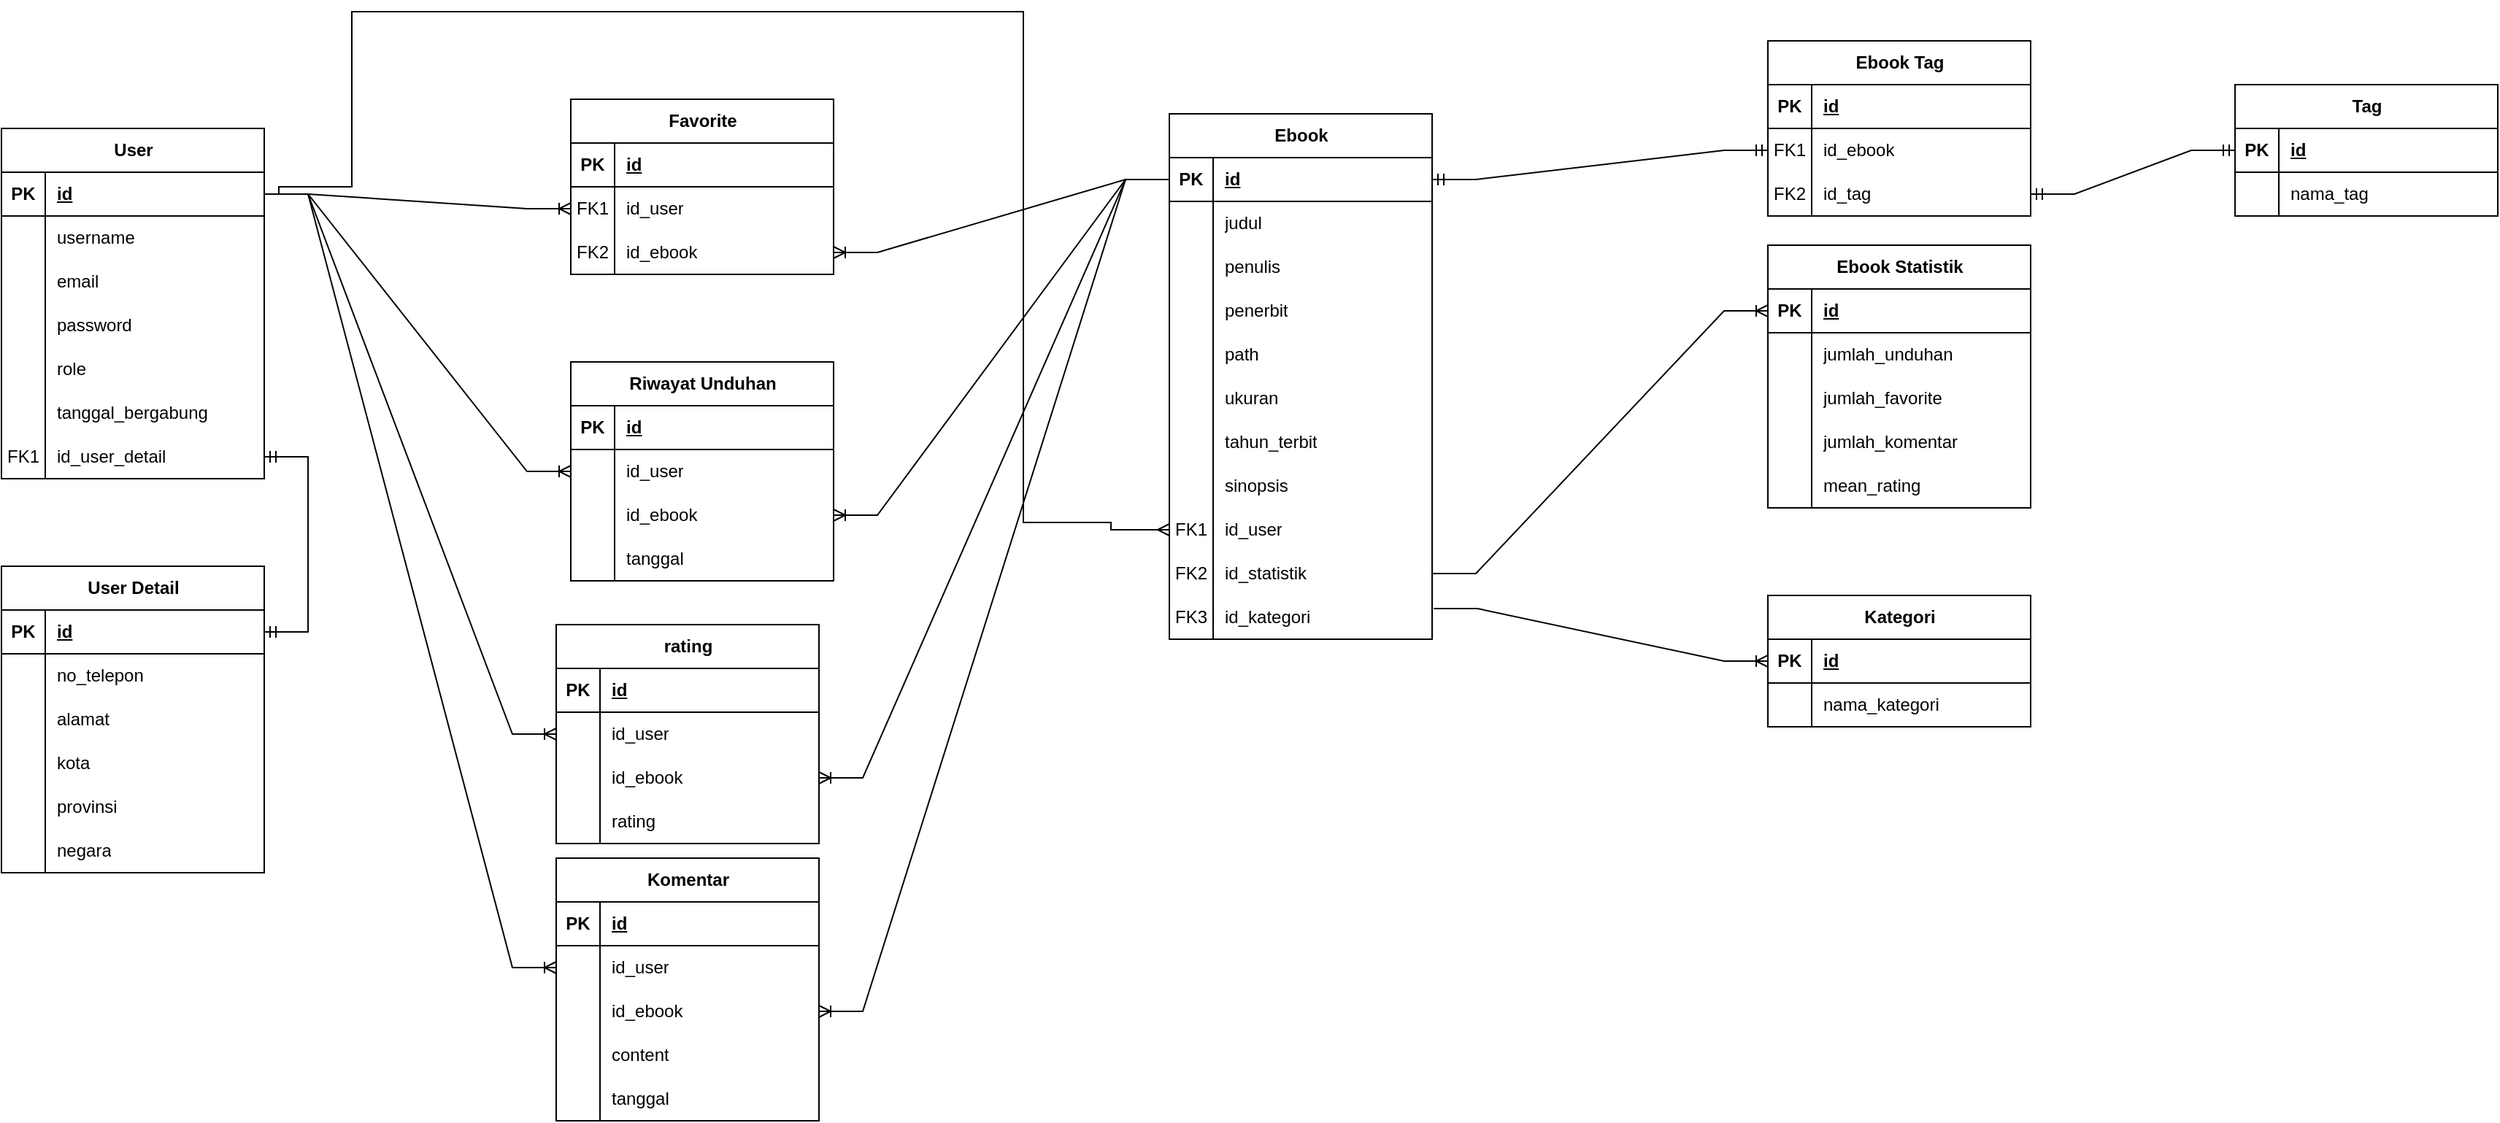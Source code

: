 <mxfile version="24.2.1" type="github">
  <diagram id="R2lEEEUBdFMjLlhIrx00" name="Page-1">
    <mxGraphModel dx="1776" dy="903" grid="1" gridSize="10" guides="1" tooltips="1" connect="1" arrows="1" fold="1" page="1" pageScale="1" pageWidth="850" pageHeight="1100" math="0" shadow="0" extFonts="Permanent Marker^https://fonts.googleapis.com/css?family=Permanent+Marker">
      <root>
        <mxCell id="0" />
        <mxCell id="1" parent="0" />
        <mxCell id="48xIx6ejgMa-av1UQ_Za-1" value="Ebook" style="shape=table;startSize=30;container=1;collapsible=1;childLayout=tableLayout;fixedRows=1;rowLines=0;fontStyle=1;align=center;resizeLast=1;html=1;" parent="1" vertex="1">
          <mxGeometry x="350" y="240" width="180" height="360" as="geometry">
            <mxRectangle x="180" y="420" width="70" height="30" as="alternateBounds" />
          </mxGeometry>
        </mxCell>
        <mxCell id="48xIx6ejgMa-av1UQ_Za-2" value="" style="shape=tableRow;horizontal=0;startSize=0;swimlaneHead=0;swimlaneBody=0;fillColor=none;collapsible=0;dropTarget=0;points=[[0,0.5],[1,0.5]];portConstraint=eastwest;top=0;left=0;right=0;bottom=1;" parent="48xIx6ejgMa-av1UQ_Za-1" vertex="1">
          <mxGeometry y="30" width="180" height="30" as="geometry" />
        </mxCell>
        <mxCell id="48xIx6ejgMa-av1UQ_Za-3" value="PK" style="shape=partialRectangle;connectable=0;fillColor=none;top=0;left=0;bottom=0;right=0;fontStyle=1;overflow=hidden;whiteSpace=wrap;html=1;" parent="48xIx6ejgMa-av1UQ_Za-2" vertex="1">
          <mxGeometry width="30" height="30" as="geometry">
            <mxRectangle width="30" height="30" as="alternateBounds" />
          </mxGeometry>
        </mxCell>
        <mxCell id="48xIx6ejgMa-av1UQ_Za-4" value="id" style="shape=partialRectangle;connectable=0;fillColor=none;top=0;left=0;bottom=0;right=0;align=left;spacingLeft=6;fontStyle=5;overflow=hidden;whiteSpace=wrap;html=1;" parent="48xIx6ejgMa-av1UQ_Za-2" vertex="1">
          <mxGeometry x="30" width="150" height="30" as="geometry">
            <mxRectangle width="150" height="30" as="alternateBounds" />
          </mxGeometry>
        </mxCell>
        <mxCell id="48xIx6ejgMa-av1UQ_Za-5" value="" style="shape=tableRow;horizontal=0;startSize=0;swimlaneHead=0;swimlaneBody=0;fillColor=none;collapsible=0;dropTarget=0;points=[[0,0.5],[1,0.5]];portConstraint=eastwest;top=0;left=0;right=0;bottom=0;" parent="48xIx6ejgMa-av1UQ_Za-1" vertex="1">
          <mxGeometry y="60" width="180" height="30" as="geometry" />
        </mxCell>
        <mxCell id="48xIx6ejgMa-av1UQ_Za-6" value="" style="shape=partialRectangle;connectable=0;fillColor=none;top=0;left=0;bottom=0;right=0;editable=1;overflow=hidden;whiteSpace=wrap;html=1;" parent="48xIx6ejgMa-av1UQ_Za-5" vertex="1">
          <mxGeometry width="30" height="30" as="geometry">
            <mxRectangle width="30" height="30" as="alternateBounds" />
          </mxGeometry>
        </mxCell>
        <mxCell id="48xIx6ejgMa-av1UQ_Za-7" value="judul" style="shape=partialRectangle;connectable=0;fillColor=none;top=0;left=0;bottom=0;right=0;align=left;spacingLeft=6;overflow=hidden;whiteSpace=wrap;html=1;" parent="48xIx6ejgMa-av1UQ_Za-5" vertex="1">
          <mxGeometry x="30" width="150" height="30" as="geometry">
            <mxRectangle width="150" height="30" as="alternateBounds" />
          </mxGeometry>
        </mxCell>
        <mxCell id="48xIx6ejgMa-av1UQ_Za-8" value="" style="shape=tableRow;horizontal=0;startSize=0;swimlaneHead=0;swimlaneBody=0;fillColor=none;collapsible=0;dropTarget=0;points=[[0,0.5],[1,0.5]];portConstraint=eastwest;top=0;left=0;right=0;bottom=0;" parent="48xIx6ejgMa-av1UQ_Za-1" vertex="1">
          <mxGeometry y="90" width="180" height="30" as="geometry" />
        </mxCell>
        <mxCell id="48xIx6ejgMa-av1UQ_Za-9" value="" style="shape=partialRectangle;connectable=0;fillColor=none;top=0;left=0;bottom=0;right=0;editable=1;overflow=hidden;whiteSpace=wrap;html=1;" parent="48xIx6ejgMa-av1UQ_Za-8" vertex="1">
          <mxGeometry width="30" height="30" as="geometry">
            <mxRectangle width="30" height="30" as="alternateBounds" />
          </mxGeometry>
        </mxCell>
        <mxCell id="48xIx6ejgMa-av1UQ_Za-10" value="penulis" style="shape=partialRectangle;connectable=0;fillColor=none;top=0;left=0;bottom=0;right=0;align=left;spacingLeft=6;overflow=hidden;whiteSpace=wrap;html=1;" parent="48xIx6ejgMa-av1UQ_Za-8" vertex="1">
          <mxGeometry x="30" width="150" height="30" as="geometry">
            <mxRectangle width="150" height="30" as="alternateBounds" />
          </mxGeometry>
        </mxCell>
        <mxCell id="48xIx6ejgMa-av1UQ_Za-11" value="" style="shape=tableRow;horizontal=0;startSize=0;swimlaneHead=0;swimlaneBody=0;fillColor=none;collapsible=0;dropTarget=0;points=[[0,0.5],[1,0.5]];portConstraint=eastwest;top=0;left=0;right=0;bottom=0;" parent="48xIx6ejgMa-av1UQ_Za-1" vertex="1">
          <mxGeometry y="120" width="180" height="30" as="geometry" />
        </mxCell>
        <mxCell id="48xIx6ejgMa-av1UQ_Za-12" value="" style="shape=partialRectangle;connectable=0;fillColor=none;top=0;left=0;bottom=0;right=0;editable=1;overflow=hidden;whiteSpace=wrap;html=1;" parent="48xIx6ejgMa-av1UQ_Za-11" vertex="1">
          <mxGeometry width="30" height="30" as="geometry">
            <mxRectangle width="30" height="30" as="alternateBounds" />
          </mxGeometry>
        </mxCell>
        <mxCell id="48xIx6ejgMa-av1UQ_Za-13" value="penerbit" style="shape=partialRectangle;connectable=0;fillColor=none;top=0;left=0;bottom=0;right=0;align=left;spacingLeft=6;overflow=hidden;whiteSpace=wrap;html=1;" parent="48xIx6ejgMa-av1UQ_Za-11" vertex="1">
          <mxGeometry x="30" width="150" height="30" as="geometry">
            <mxRectangle width="150" height="30" as="alternateBounds" />
          </mxGeometry>
        </mxCell>
        <mxCell id="48xIx6ejgMa-av1UQ_Za-14" value="" style="shape=tableRow;horizontal=0;startSize=0;swimlaneHead=0;swimlaneBody=0;fillColor=none;collapsible=0;dropTarget=0;points=[[0,0.5],[1,0.5]];portConstraint=eastwest;top=0;left=0;right=0;bottom=0;" parent="48xIx6ejgMa-av1UQ_Za-1" vertex="1">
          <mxGeometry y="150" width="180" height="30" as="geometry" />
        </mxCell>
        <mxCell id="48xIx6ejgMa-av1UQ_Za-15" value="" style="shape=partialRectangle;connectable=0;fillColor=none;top=0;left=0;bottom=0;right=0;editable=1;overflow=hidden;whiteSpace=wrap;html=1;" parent="48xIx6ejgMa-av1UQ_Za-14" vertex="1">
          <mxGeometry width="30" height="30" as="geometry">
            <mxRectangle width="30" height="30" as="alternateBounds" />
          </mxGeometry>
        </mxCell>
        <mxCell id="48xIx6ejgMa-av1UQ_Za-16" value="path" style="shape=partialRectangle;connectable=0;fillColor=none;top=0;left=0;bottom=0;right=0;align=left;spacingLeft=6;overflow=hidden;whiteSpace=wrap;html=1;" parent="48xIx6ejgMa-av1UQ_Za-14" vertex="1">
          <mxGeometry x="30" width="150" height="30" as="geometry">
            <mxRectangle width="150" height="30" as="alternateBounds" />
          </mxGeometry>
        </mxCell>
        <mxCell id="48xIx6ejgMa-av1UQ_Za-17" value="" style="shape=tableRow;horizontal=0;startSize=0;swimlaneHead=0;swimlaneBody=0;fillColor=none;collapsible=0;dropTarget=0;points=[[0,0.5],[1,0.5]];portConstraint=eastwest;top=0;left=0;right=0;bottom=0;" parent="48xIx6ejgMa-av1UQ_Za-1" vertex="1">
          <mxGeometry y="180" width="180" height="30" as="geometry" />
        </mxCell>
        <mxCell id="48xIx6ejgMa-av1UQ_Za-18" value="" style="shape=partialRectangle;connectable=0;fillColor=none;top=0;left=0;bottom=0;right=0;editable=1;overflow=hidden;whiteSpace=wrap;html=1;" parent="48xIx6ejgMa-av1UQ_Za-17" vertex="1">
          <mxGeometry width="30" height="30" as="geometry">
            <mxRectangle width="30" height="30" as="alternateBounds" />
          </mxGeometry>
        </mxCell>
        <mxCell id="48xIx6ejgMa-av1UQ_Za-19" value="ukuran" style="shape=partialRectangle;connectable=0;fillColor=none;top=0;left=0;bottom=0;right=0;align=left;spacingLeft=6;overflow=hidden;whiteSpace=wrap;html=1;" parent="48xIx6ejgMa-av1UQ_Za-17" vertex="1">
          <mxGeometry x="30" width="150" height="30" as="geometry">
            <mxRectangle width="150" height="30" as="alternateBounds" />
          </mxGeometry>
        </mxCell>
        <mxCell id="48xIx6ejgMa-av1UQ_Za-20" value="" style="shape=tableRow;horizontal=0;startSize=0;swimlaneHead=0;swimlaneBody=0;fillColor=none;collapsible=0;dropTarget=0;points=[[0,0.5],[1,0.5]];portConstraint=eastwest;top=0;left=0;right=0;bottom=0;" parent="48xIx6ejgMa-av1UQ_Za-1" vertex="1">
          <mxGeometry y="210" width="180" height="30" as="geometry" />
        </mxCell>
        <mxCell id="48xIx6ejgMa-av1UQ_Za-21" value="" style="shape=partialRectangle;connectable=0;fillColor=none;top=0;left=0;bottom=0;right=0;editable=1;overflow=hidden;whiteSpace=wrap;html=1;" parent="48xIx6ejgMa-av1UQ_Za-20" vertex="1">
          <mxGeometry width="30" height="30" as="geometry">
            <mxRectangle width="30" height="30" as="alternateBounds" />
          </mxGeometry>
        </mxCell>
        <mxCell id="48xIx6ejgMa-av1UQ_Za-22" value="tahun_terbit" style="shape=partialRectangle;connectable=0;fillColor=none;top=0;left=0;bottom=0;right=0;align=left;spacingLeft=6;overflow=hidden;whiteSpace=wrap;html=1;" parent="48xIx6ejgMa-av1UQ_Za-20" vertex="1">
          <mxGeometry x="30" width="150" height="30" as="geometry">
            <mxRectangle width="150" height="30" as="alternateBounds" />
          </mxGeometry>
        </mxCell>
        <mxCell id="48xIx6ejgMa-av1UQ_Za-29" value="" style="shape=tableRow;horizontal=0;startSize=0;swimlaneHead=0;swimlaneBody=0;fillColor=none;collapsible=0;dropTarget=0;points=[[0,0.5],[1,0.5]];portConstraint=eastwest;top=0;left=0;right=0;bottom=0;" parent="48xIx6ejgMa-av1UQ_Za-1" vertex="1">
          <mxGeometry y="240" width="180" height="30" as="geometry" />
        </mxCell>
        <mxCell id="48xIx6ejgMa-av1UQ_Za-30" value="" style="shape=partialRectangle;connectable=0;fillColor=none;top=0;left=0;bottom=0;right=0;editable=1;overflow=hidden;whiteSpace=wrap;html=1;" parent="48xIx6ejgMa-av1UQ_Za-29" vertex="1">
          <mxGeometry width="30" height="30" as="geometry">
            <mxRectangle width="30" height="30" as="alternateBounds" />
          </mxGeometry>
        </mxCell>
        <mxCell id="48xIx6ejgMa-av1UQ_Za-31" value="sinopsis" style="shape=partialRectangle;connectable=0;fillColor=none;top=0;left=0;bottom=0;right=0;align=left;spacingLeft=6;overflow=hidden;whiteSpace=wrap;html=1;" parent="48xIx6ejgMa-av1UQ_Za-29" vertex="1">
          <mxGeometry x="30" width="150" height="30" as="geometry">
            <mxRectangle width="150" height="30" as="alternateBounds" />
          </mxGeometry>
        </mxCell>
        <mxCell id="48xIx6ejgMa-av1UQ_Za-74" value="" style="shape=tableRow;horizontal=0;startSize=0;swimlaneHead=0;swimlaneBody=0;fillColor=none;collapsible=0;dropTarget=0;points=[[0,0.5],[1,0.5]];portConstraint=eastwest;top=0;left=0;right=0;bottom=0;" parent="48xIx6ejgMa-av1UQ_Za-1" vertex="1">
          <mxGeometry y="270" width="180" height="30" as="geometry" />
        </mxCell>
        <mxCell id="48xIx6ejgMa-av1UQ_Za-75" value="FK1" style="shape=partialRectangle;connectable=0;fillColor=none;top=0;left=0;bottom=0;right=0;editable=1;overflow=hidden;whiteSpace=wrap;html=1;" parent="48xIx6ejgMa-av1UQ_Za-74" vertex="1">
          <mxGeometry width="30" height="30" as="geometry">
            <mxRectangle width="30" height="30" as="alternateBounds" />
          </mxGeometry>
        </mxCell>
        <mxCell id="48xIx6ejgMa-av1UQ_Za-76" value="id_user" style="shape=partialRectangle;connectable=0;fillColor=none;top=0;left=0;bottom=0;right=0;align=left;spacingLeft=6;overflow=hidden;whiteSpace=wrap;html=1;" parent="48xIx6ejgMa-av1UQ_Za-74" vertex="1">
          <mxGeometry x="30" width="150" height="30" as="geometry">
            <mxRectangle width="150" height="30" as="alternateBounds" />
          </mxGeometry>
        </mxCell>
        <mxCell id="48xIx6ejgMa-av1UQ_Za-23" value="" style="shape=tableRow;horizontal=0;startSize=0;swimlaneHead=0;swimlaneBody=0;fillColor=none;collapsible=0;dropTarget=0;points=[[0,0.5],[1,0.5]];portConstraint=eastwest;top=0;left=0;right=0;bottom=0;" parent="48xIx6ejgMa-av1UQ_Za-1" vertex="1">
          <mxGeometry y="300" width="180" height="30" as="geometry" />
        </mxCell>
        <mxCell id="48xIx6ejgMa-av1UQ_Za-24" value="FK2" style="shape=partialRectangle;connectable=0;fillColor=none;top=0;left=0;bottom=0;right=0;editable=1;overflow=hidden;whiteSpace=wrap;html=1;" parent="48xIx6ejgMa-av1UQ_Za-23" vertex="1">
          <mxGeometry width="30" height="30" as="geometry">
            <mxRectangle width="30" height="30" as="alternateBounds" />
          </mxGeometry>
        </mxCell>
        <mxCell id="48xIx6ejgMa-av1UQ_Za-25" value="id_statistik" style="shape=partialRectangle;connectable=0;fillColor=none;top=0;left=0;bottom=0;right=0;align=left;spacingLeft=6;overflow=hidden;whiteSpace=wrap;html=1;" parent="48xIx6ejgMa-av1UQ_Za-23" vertex="1">
          <mxGeometry x="30" width="150" height="30" as="geometry">
            <mxRectangle width="150" height="30" as="alternateBounds" />
          </mxGeometry>
        </mxCell>
        <mxCell id="OnyqZZ24x8qTMIb2G2ru-9" value="" style="shape=tableRow;horizontal=0;startSize=0;swimlaneHead=0;swimlaneBody=0;fillColor=none;collapsible=0;dropTarget=0;points=[[0,0.5],[1,0.5]];portConstraint=eastwest;top=0;left=0;right=0;bottom=0;" vertex="1" parent="48xIx6ejgMa-av1UQ_Za-1">
          <mxGeometry y="330" width="180" height="30" as="geometry" />
        </mxCell>
        <mxCell id="OnyqZZ24x8qTMIb2G2ru-10" value="FK3" style="shape=partialRectangle;connectable=0;fillColor=none;top=0;left=0;bottom=0;right=0;editable=1;overflow=hidden;whiteSpace=wrap;html=1;" vertex="1" parent="OnyqZZ24x8qTMIb2G2ru-9">
          <mxGeometry width="30" height="30" as="geometry">
            <mxRectangle width="30" height="30" as="alternateBounds" />
          </mxGeometry>
        </mxCell>
        <mxCell id="OnyqZZ24x8qTMIb2G2ru-11" value="id_kategori" style="shape=partialRectangle;connectable=0;fillColor=none;top=0;left=0;bottom=0;right=0;align=left;spacingLeft=6;overflow=hidden;whiteSpace=wrap;html=1;" vertex="1" parent="OnyqZZ24x8qTMIb2G2ru-9">
          <mxGeometry x="30" width="150" height="30" as="geometry">
            <mxRectangle width="150" height="30" as="alternateBounds" />
          </mxGeometry>
        </mxCell>
        <mxCell id="48xIx6ejgMa-av1UQ_Za-32" value="Kategori" style="shape=table;startSize=30;container=1;collapsible=1;childLayout=tableLayout;fixedRows=1;rowLines=0;fontStyle=1;align=center;resizeLast=1;html=1;" parent="1" vertex="1">
          <mxGeometry x="760" y="570" width="180" height="90" as="geometry" />
        </mxCell>
        <mxCell id="48xIx6ejgMa-av1UQ_Za-33" value="" style="shape=tableRow;horizontal=0;startSize=0;swimlaneHead=0;swimlaneBody=0;fillColor=none;collapsible=0;dropTarget=0;points=[[0,0.5],[1,0.5]];portConstraint=eastwest;top=0;left=0;right=0;bottom=1;" parent="48xIx6ejgMa-av1UQ_Za-32" vertex="1">
          <mxGeometry y="30" width="180" height="30" as="geometry" />
        </mxCell>
        <mxCell id="48xIx6ejgMa-av1UQ_Za-34" value="PK" style="shape=partialRectangle;connectable=0;fillColor=none;top=0;left=0;bottom=0;right=0;fontStyle=1;overflow=hidden;whiteSpace=wrap;html=1;" parent="48xIx6ejgMa-av1UQ_Za-33" vertex="1">
          <mxGeometry width="30" height="30" as="geometry">
            <mxRectangle width="30" height="30" as="alternateBounds" />
          </mxGeometry>
        </mxCell>
        <mxCell id="48xIx6ejgMa-av1UQ_Za-35" value="id" style="shape=partialRectangle;connectable=0;fillColor=none;top=0;left=0;bottom=0;right=0;align=left;spacingLeft=6;fontStyle=5;overflow=hidden;whiteSpace=wrap;html=1;" parent="48xIx6ejgMa-av1UQ_Za-33" vertex="1">
          <mxGeometry x="30" width="150" height="30" as="geometry">
            <mxRectangle width="150" height="30" as="alternateBounds" />
          </mxGeometry>
        </mxCell>
        <mxCell id="48xIx6ejgMa-av1UQ_Za-36" value="" style="shape=tableRow;horizontal=0;startSize=0;swimlaneHead=0;swimlaneBody=0;fillColor=none;collapsible=0;dropTarget=0;points=[[0,0.5],[1,0.5]];portConstraint=eastwest;top=0;left=0;right=0;bottom=0;" parent="48xIx6ejgMa-av1UQ_Za-32" vertex="1">
          <mxGeometry y="60" width="180" height="30" as="geometry" />
        </mxCell>
        <mxCell id="48xIx6ejgMa-av1UQ_Za-37" value="" style="shape=partialRectangle;connectable=0;fillColor=none;top=0;left=0;bottom=0;right=0;editable=1;overflow=hidden;whiteSpace=wrap;html=1;" parent="48xIx6ejgMa-av1UQ_Za-36" vertex="1">
          <mxGeometry width="30" height="30" as="geometry">
            <mxRectangle width="30" height="30" as="alternateBounds" />
          </mxGeometry>
        </mxCell>
        <mxCell id="48xIx6ejgMa-av1UQ_Za-38" value="nama_kategori" style="shape=partialRectangle;connectable=0;fillColor=none;top=0;left=0;bottom=0;right=0;align=left;spacingLeft=6;overflow=hidden;whiteSpace=wrap;html=1;" parent="48xIx6ejgMa-av1UQ_Za-36" vertex="1">
          <mxGeometry x="30" width="150" height="30" as="geometry">
            <mxRectangle width="150" height="30" as="alternateBounds" />
          </mxGeometry>
        </mxCell>
        <mxCell id="48xIx6ejgMa-av1UQ_Za-57" value="Tag" style="shape=table;startSize=30;container=1;collapsible=1;childLayout=tableLayout;fixedRows=1;rowLines=0;fontStyle=1;align=center;resizeLast=1;html=1;" parent="1" vertex="1">
          <mxGeometry x="1080" y="220" width="180" height="90" as="geometry" />
        </mxCell>
        <mxCell id="48xIx6ejgMa-av1UQ_Za-58" value="" style="shape=tableRow;horizontal=0;startSize=0;swimlaneHead=0;swimlaneBody=0;fillColor=none;collapsible=0;dropTarget=0;points=[[0,0.5],[1,0.5]];portConstraint=eastwest;top=0;left=0;right=0;bottom=1;" parent="48xIx6ejgMa-av1UQ_Za-57" vertex="1">
          <mxGeometry y="30" width="180" height="30" as="geometry" />
        </mxCell>
        <mxCell id="48xIx6ejgMa-av1UQ_Za-59" value="PK" style="shape=partialRectangle;connectable=0;fillColor=none;top=0;left=0;bottom=0;right=0;fontStyle=1;overflow=hidden;whiteSpace=wrap;html=1;" parent="48xIx6ejgMa-av1UQ_Za-58" vertex="1">
          <mxGeometry width="30" height="30" as="geometry">
            <mxRectangle width="30" height="30" as="alternateBounds" />
          </mxGeometry>
        </mxCell>
        <mxCell id="48xIx6ejgMa-av1UQ_Za-60" value="id" style="shape=partialRectangle;connectable=0;fillColor=none;top=0;left=0;bottom=0;right=0;align=left;spacingLeft=6;fontStyle=5;overflow=hidden;whiteSpace=wrap;html=1;" parent="48xIx6ejgMa-av1UQ_Za-58" vertex="1">
          <mxGeometry x="30" width="150" height="30" as="geometry">
            <mxRectangle width="150" height="30" as="alternateBounds" />
          </mxGeometry>
        </mxCell>
        <mxCell id="48xIx6ejgMa-av1UQ_Za-61" value="" style="shape=tableRow;horizontal=0;startSize=0;swimlaneHead=0;swimlaneBody=0;fillColor=none;collapsible=0;dropTarget=0;points=[[0,0.5],[1,0.5]];portConstraint=eastwest;top=0;left=0;right=0;bottom=0;" parent="48xIx6ejgMa-av1UQ_Za-57" vertex="1">
          <mxGeometry y="60" width="180" height="30" as="geometry" />
        </mxCell>
        <mxCell id="48xIx6ejgMa-av1UQ_Za-62" value="" style="shape=partialRectangle;connectable=0;fillColor=none;top=0;left=0;bottom=0;right=0;editable=1;overflow=hidden;whiteSpace=wrap;html=1;" parent="48xIx6ejgMa-av1UQ_Za-61" vertex="1">
          <mxGeometry width="30" height="30" as="geometry">
            <mxRectangle width="30" height="30" as="alternateBounds" />
          </mxGeometry>
        </mxCell>
        <mxCell id="48xIx6ejgMa-av1UQ_Za-63" value="nama_tag" style="shape=partialRectangle;connectable=0;fillColor=none;top=0;left=0;bottom=0;right=0;align=left;spacingLeft=6;overflow=hidden;whiteSpace=wrap;html=1;" parent="48xIx6ejgMa-av1UQ_Za-61" vertex="1">
          <mxGeometry x="30" width="150" height="30" as="geometry">
            <mxRectangle width="150" height="30" as="alternateBounds" />
          </mxGeometry>
        </mxCell>
        <mxCell id="48xIx6ejgMa-av1UQ_Za-64" value="Ebook Tag" style="shape=table;startSize=30;container=1;collapsible=1;childLayout=tableLayout;fixedRows=1;rowLines=0;fontStyle=1;align=center;resizeLast=1;html=1;" parent="1" vertex="1">
          <mxGeometry x="760" y="190" width="180" height="120" as="geometry" />
        </mxCell>
        <mxCell id="48xIx6ejgMa-av1UQ_Za-65" value="" style="shape=tableRow;horizontal=0;startSize=0;swimlaneHead=0;swimlaneBody=0;fillColor=none;collapsible=0;dropTarget=0;points=[[0,0.5],[1,0.5]];portConstraint=eastwest;top=0;left=0;right=0;bottom=1;" parent="48xIx6ejgMa-av1UQ_Za-64" vertex="1">
          <mxGeometry y="30" width="180" height="30" as="geometry" />
        </mxCell>
        <mxCell id="48xIx6ejgMa-av1UQ_Za-66" value="PK" style="shape=partialRectangle;connectable=0;fillColor=none;top=0;left=0;bottom=0;right=0;fontStyle=1;overflow=hidden;whiteSpace=wrap;html=1;" parent="48xIx6ejgMa-av1UQ_Za-65" vertex="1">
          <mxGeometry width="30" height="30" as="geometry">
            <mxRectangle width="30" height="30" as="alternateBounds" />
          </mxGeometry>
        </mxCell>
        <mxCell id="48xIx6ejgMa-av1UQ_Za-67" value="id" style="shape=partialRectangle;connectable=0;fillColor=none;top=0;left=0;bottom=0;right=0;align=left;spacingLeft=6;fontStyle=5;overflow=hidden;whiteSpace=wrap;html=1;" parent="48xIx6ejgMa-av1UQ_Za-65" vertex="1">
          <mxGeometry x="30" width="150" height="30" as="geometry">
            <mxRectangle width="150" height="30" as="alternateBounds" />
          </mxGeometry>
        </mxCell>
        <mxCell id="48xIx6ejgMa-av1UQ_Za-68" value="" style="shape=tableRow;horizontal=0;startSize=0;swimlaneHead=0;swimlaneBody=0;fillColor=none;collapsible=0;dropTarget=0;points=[[0,0.5],[1,0.5]];portConstraint=eastwest;top=0;left=0;right=0;bottom=0;" parent="48xIx6ejgMa-av1UQ_Za-64" vertex="1">
          <mxGeometry y="60" width="180" height="30" as="geometry" />
        </mxCell>
        <mxCell id="48xIx6ejgMa-av1UQ_Za-69" value="FK1" style="shape=partialRectangle;connectable=0;fillColor=none;top=0;left=0;bottom=0;right=0;editable=1;overflow=hidden;whiteSpace=wrap;html=1;" parent="48xIx6ejgMa-av1UQ_Za-68" vertex="1">
          <mxGeometry width="30" height="30" as="geometry">
            <mxRectangle width="30" height="30" as="alternateBounds" />
          </mxGeometry>
        </mxCell>
        <mxCell id="48xIx6ejgMa-av1UQ_Za-70" value="id_ebook" style="shape=partialRectangle;connectable=0;fillColor=none;top=0;left=0;bottom=0;right=0;align=left;spacingLeft=6;overflow=hidden;whiteSpace=wrap;html=1;" parent="48xIx6ejgMa-av1UQ_Za-68" vertex="1">
          <mxGeometry x="30" width="150" height="30" as="geometry">
            <mxRectangle width="150" height="30" as="alternateBounds" />
          </mxGeometry>
        </mxCell>
        <mxCell id="48xIx6ejgMa-av1UQ_Za-71" value="" style="shape=tableRow;horizontal=0;startSize=0;swimlaneHead=0;swimlaneBody=0;fillColor=none;collapsible=0;dropTarget=0;points=[[0,0.5],[1,0.5]];portConstraint=eastwest;top=0;left=0;right=0;bottom=0;" parent="48xIx6ejgMa-av1UQ_Za-64" vertex="1">
          <mxGeometry y="90" width="180" height="30" as="geometry" />
        </mxCell>
        <mxCell id="48xIx6ejgMa-av1UQ_Za-72" value="FK2" style="shape=partialRectangle;connectable=0;fillColor=none;top=0;left=0;bottom=0;right=0;editable=1;overflow=hidden;whiteSpace=wrap;html=1;" parent="48xIx6ejgMa-av1UQ_Za-71" vertex="1">
          <mxGeometry width="30" height="30" as="geometry">
            <mxRectangle width="30" height="30" as="alternateBounds" />
          </mxGeometry>
        </mxCell>
        <mxCell id="48xIx6ejgMa-av1UQ_Za-73" value="id_tag" style="shape=partialRectangle;connectable=0;fillColor=none;top=0;left=0;bottom=0;right=0;align=left;spacingLeft=6;overflow=hidden;whiteSpace=wrap;html=1;" parent="48xIx6ejgMa-av1UQ_Za-71" vertex="1">
          <mxGeometry x="30" width="150" height="30" as="geometry">
            <mxRectangle width="150" height="30" as="alternateBounds" />
          </mxGeometry>
        </mxCell>
        <mxCell id="48xIx6ejgMa-av1UQ_Za-77" value="Favorite" style="shape=table;startSize=30;container=1;collapsible=1;childLayout=tableLayout;fixedRows=1;rowLines=0;fontStyle=1;align=center;resizeLast=1;html=1;" parent="1" vertex="1">
          <mxGeometry x="-60" y="230" width="180" height="120" as="geometry" />
        </mxCell>
        <mxCell id="48xIx6ejgMa-av1UQ_Za-78" value="" style="shape=tableRow;horizontal=0;startSize=0;swimlaneHead=0;swimlaneBody=0;fillColor=none;collapsible=0;dropTarget=0;points=[[0,0.5],[1,0.5]];portConstraint=eastwest;top=0;left=0;right=0;bottom=1;" parent="48xIx6ejgMa-av1UQ_Za-77" vertex="1">
          <mxGeometry y="30" width="180" height="30" as="geometry" />
        </mxCell>
        <mxCell id="48xIx6ejgMa-av1UQ_Za-79" value="PK" style="shape=partialRectangle;connectable=0;fillColor=none;top=0;left=0;bottom=0;right=0;fontStyle=1;overflow=hidden;whiteSpace=wrap;html=1;" parent="48xIx6ejgMa-av1UQ_Za-78" vertex="1">
          <mxGeometry width="30" height="30" as="geometry">
            <mxRectangle width="30" height="30" as="alternateBounds" />
          </mxGeometry>
        </mxCell>
        <mxCell id="48xIx6ejgMa-av1UQ_Za-80" value="id" style="shape=partialRectangle;connectable=0;fillColor=none;top=0;left=0;bottom=0;right=0;align=left;spacingLeft=6;fontStyle=5;overflow=hidden;whiteSpace=wrap;html=1;" parent="48xIx6ejgMa-av1UQ_Za-78" vertex="1">
          <mxGeometry x="30" width="150" height="30" as="geometry">
            <mxRectangle width="150" height="30" as="alternateBounds" />
          </mxGeometry>
        </mxCell>
        <mxCell id="48xIx6ejgMa-av1UQ_Za-81" value="" style="shape=tableRow;horizontal=0;startSize=0;swimlaneHead=0;swimlaneBody=0;fillColor=none;collapsible=0;dropTarget=0;points=[[0,0.5],[1,0.5]];portConstraint=eastwest;top=0;left=0;right=0;bottom=0;" parent="48xIx6ejgMa-av1UQ_Za-77" vertex="1">
          <mxGeometry y="60" width="180" height="30" as="geometry" />
        </mxCell>
        <mxCell id="48xIx6ejgMa-av1UQ_Za-82" value="FK1" style="shape=partialRectangle;connectable=0;fillColor=none;top=0;left=0;bottom=0;right=0;editable=1;overflow=hidden;whiteSpace=wrap;html=1;" parent="48xIx6ejgMa-av1UQ_Za-81" vertex="1">
          <mxGeometry width="30" height="30" as="geometry">
            <mxRectangle width="30" height="30" as="alternateBounds" />
          </mxGeometry>
        </mxCell>
        <mxCell id="48xIx6ejgMa-av1UQ_Za-83" value="id_user" style="shape=partialRectangle;connectable=0;fillColor=none;top=0;left=0;bottom=0;right=0;align=left;spacingLeft=6;overflow=hidden;whiteSpace=wrap;html=1;" parent="48xIx6ejgMa-av1UQ_Za-81" vertex="1">
          <mxGeometry x="30" width="150" height="30" as="geometry">
            <mxRectangle width="150" height="30" as="alternateBounds" />
          </mxGeometry>
        </mxCell>
        <mxCell id="48xIx6ejgMa-av1UQ_Za-84" value="" style="shape=tableRow;horizontal=0;startSize=0;swimlaneHead=0;swimlaneBody=0;fillColor=none;collapsible=0;dropTarget=0;points=[[0,0.5],[1,0.5]];portConstraint=eastwest;top=0;left=0;right=0;bottom=0;" parent="48xIx6ejgMa-av1UQ_Za-77" vertex="1">
          <mxGeometry y="90" width="180" height="30" as="geometry" />
        </mxCell>
        <mxCell id="48xIx6ejgMa-av1UQ_Za-85" value="FK2" style="shape=partialRectangle;connectable=0;fillColor=none;top=0;left=0;bottom=0;right=0;editable=1;overflow=hidden;whiteSpace=wrap;html=1;" parent="48xIx6ejgMa-av1UQ_Za-84" vertex="1">
          <mxGeometry width="30" height="30" as="geometry">
            <mxRectangle width="30" height="30" as="alternateBounds" />
          </mxGeometry>
        </mxCell>
        <mxCell id="48xIx6ejgMa-av1UQ_Za-86" value="id_ebook" style="shape=partialRectangle;connectable=0;fillColor=none;top=0;left=0;bottom=0;right=0;align=left;spacingLeft=6;overflow=hidden;whiteSpace=wrap;html=1;" parent="48xIx6ejgMa-av1UQ_Za-84" vertex="1">
          <mxGeometry x="30" width="150" height="30" as="geometry">
            <mxRectangle width="150" height="30" as="alternateBounds" />
          </mxGeometry>
        </mxCell>
        <mxCell id="48xIx6ejgMa-av1UQ_Za-90" value="Ebook Statistik" style="shape=table;startSize=30;container=1;collapsible=1;childLayout=tableLayout;fixedRows=1;rowLines=0;fontStyle=1;align=center;resizeLast=1;html=1;" parent="1" vertex="1">
          <mxGeometry x="760" y="330" width="180" height="180" as="geometry">
            <mxRectangle x="180" y="420" width="70" height="30" as="alternateBounds" />
          </mxGeometry>
        </mxCell>
        <mxCell id="48xIx6ejgMa-av1UQ_Za-91" value="" style="shape=tableRow;horizontal=0;startSize=0;swimlaneHead=0;swimlaneBody=0;fillColor=none;collapsible=0;dropTarget=0;points=[[0,0.5],[1,0.5]];portConstraint=eastwest;top=0;left=0;right=0;bottom=1;" parent="48xIx6ejgMa-av1UQ_Za-90" vertex="1">
          <mxGeometry y="30" width="180" height="30" as="geometry" />
        </mxCell>
        <mxCell id="48xIx6ejgMa-av1UQ_Za-92" value="PK" style="shape=partialRectangle;connectable=0;fillColor=none;top=0;left=0;bottom=0;right=0;fontStyle=1;overflow=hidden;whiteSpace=wrap;html=1;" parent="48xIx6ejgMa-av1UQ_Za-91" vertex="1">
          <mxGeometry width="30" height="30" as="geometry">
            <mxRectangle width="30" height="30" as="alternateBounds" />
          </mxGeometry>
        </mxCell>
        <mxCell id="48xIx6ejgMa-av1UQ_Za-93" value="id" style="shape=partialRectangle;connectable=0;fillColor=none;top=0;left=0;bottom=0;right=0;align=left;spacingLeft=6;fontStyle=5;overflow=hidden;whiteSpace=wrap;html=1;" parent="48xIx6ejgMa-av1UQ_Za-91" vertex="1">
          <mxGeometry x="30" width="150" height="30" as="geometry">
            <mxRectangle width="150" height="30" as="alternateBounds" />
          </mxGeometry>
        </mxCell>
        <mxCell id="48xIx6ejgMa-av1UQ_Za-97" value="" style="shape=tableRow;horizontal=0;startSize=0;swimlaneHead=0;swimlaneBody=0;fillColor=none;collapsible=0;dropTarget=0;points=[[0,0.5],[1,0.5]];portConstraint=eastwest;top=0;left=0;right=0;bottom=0;" parent="48xIx6ejgMa-av1UQ_Za-90" vertex="1">
          <mxGeometry y="60" width="180" height="30" as="geometry" />
        </mxCell>
        <mxCell id="48xIx6ejgMa-av1UQ_Za-98" value="" style="shape=partialRectangle;connectable=0;fillColor=none;top=0;left=0;bottom=0;right=0;editable=1;overflow=hidden;whiteSpace=wrap;html=1;" parent="48xIx6ejgMa-av1UQ_Za-97" vertex="1">
          <mxGeometry width="30" height="30" as="geometry">
            <mxRectangle width="30" height="30" as="alternateBounds" />
          </mxGeometry>
        </mxCell>
        <mxCell id="48xIx6ejgMa-av1UQ_Za-99" value="jumlah_unduhan" style="shape=partialRectangle;connectable=0;fillColor=none;top=0;left=0;bottom=0;right=0;align=left;spacingLeft=6;overflow=hidden;whiteSpace=wrap;html=1;" parent="48xIx6ejgMa-av1UQ_Za-97" vertex="1">
          <mxGeometry x="30" width="150" height="30" as="geometry">
            <mxRectangle width="150" height="30" as="alternateBounds" />
          </mxGeometry>
        </mxCell>
        <mxCell id="48xIx6ejgMa-av1UQ_Za-100" value="" style="shape=tableRow;horizontal=0;startSize=0;swimlaneHead=0;swimlaneBody=0;fillColor=none;collapsible=0;dropTarget=0;points=[[0,0.5],[1,0.5]];portConstraint=eastwest;top=0;left=0;right=0;bottom=0;" parent="48xIx6ejgMa-av1UQ_Za-90" vertex="1">
          <mxGeometry y="90" width="180" height="30" as="geometry" />
        </mxCell>
        <mxCell id="48xIx6ejgMa-av1UQ_Za-101" value="" style="shape=partialRectangle;connectable=0;fillColor=none;top=0;left=0;bottom=0;right=0;editable=1;overflow=hidden;whiteSpace=wrap;html=1;" parent="48xIx6ejgMa-av1UQ_Za-100" vertex="1">
          <mxGeometry width="30" height="30" as="geometry">
            <mxRectangle width="30" height="30" as="alternateBounds" />
          </mxGeometry>
        </mxCell>
        <mxCell id="48xIx6ejgMa-av1UQ_Za-102" value="jumlah_favorite" style="shape=partialRectangle;connectable=0;fillColor=none;top=0;left=0;bottom=0;right=0;align=left;spacingLeft=6;overflow=hidden;whiteSpace=wrap;html=1;" parent="48xIx6ejgMa-av1UQ_Za-100" vertex="1">
          <mxGeometry x="30" width="150" height="30" as="geometry">
            <mxRectangle width="150" height="30" as="alternateBounds" />
          </mxGeometry>
        </mxCell>
        <mxCell id="48xIx6ejgMa-av1UQ_Za-103" value="" style="shape=tableRow;horizontal=0;startSize=0;swimlaneHead=0;swimlaneBody=0;fillColor=none;collapsible=0;dropTarget=0;points=[[0,0.5],[1,0.5]];portConstraint=eastwest;top=0;left=0;right=0;bottom=0;" parent="48xIx6ejgMa-av1UQ_Za-90" vertex="1">
          <mxGeometry y="120" width="180" height="30" as="geometry" />
        </mxCell>
        <mxCell id="48xIx6ejgMa-av1UQ_Za-104" value="" style="shape=partialRectangle;connectable=0;fillColor=none;top=0;left=0;bottom=0;right=0;editable=1;overflow=hidden;whiteSpace=wrap;html=1;" parent="48xIx6ejgMa-av1UQ_Za-103" vertex="1">
          <mxGeometry width="30" height="30" as="geometry">
            <mxRectangle width="30" height="30" as="alternateBounds" />
          </mxGeometry>
        </mxCell>
        <mxCell id="48xIx6ejgMa-av1UQ_Za-105" value="jumlah_komentar" style="shape=partialRectangle;connectable=0;fillColor=none;top=0;left=0;bottom=0;right=0;align=left;spacingLeft=6;overflow=hidden;whiteSpace=wrap;html=1;" parent="48xIx6ejgMa-av1UQ_Za-103" vertex="1">
          <mxGeometry x="30" width="150" height="30" as="geometry">
            <mxRectangle width="150" height="30" as="alternateBounds" />
          </mxGeometry>
        </mxCell>
        <mxCell id="48xIx6ejgMa-av1UQ_Za-106" value="" style="shape=tableRow;horizontal=0;startSize=0;swimlaneHead=0;swimlaneBody=0;fillColor=none;collapsible=0;dropTarget=0;points=[[0,0.5],[1,0.5]];portConstraint=eastwest;top=0;left=0;right=0;bottom=0;" parent="48xIx6ejgMa-av1UQ_Za-90" vertex="1">
          <mxGeometry y="150" width="180" height="30" as="geometry" />
        </mxCell>
        <mxCell id="48xIx6ejgMa-av1UQ_Za-107" value="" style="shape=partialRectangle;connectable=0;fillColor=none;top=0;left=0;bottom=0;right=0;editable=1;overflow=hidden;whiteSpace=wrap;html=1;" parent="48xIx6ejgMa-av1UQ_Za-106" vertex="1">
          <mxGeometry width="30" height="30" as="geometry">
            <mxRectangle width="30" height="30" as="alternateBounds" />
          </mxGeometry>
        </mxCell>
        <mxCell id="48xIx6ejgMa-av1UQ_Za-108" value="mean_rating" style="shape=partialRectangle;connectable=0;fillColor=none;top=0;left=0;bottom=0;right=0;align=left;spacingLeft=6;overflow=hidden;whiteSpace=wrap;html=1;" parent="48xIx6ejgMa-av1UQ_Za-106" vertex="1">
          <mxGeometry x="30" width="150" height="30" as="geometry">
            <mxRectangle width="150" height="30" as="alternateBounds" />
          </mxGeometry>
        </mxCell>
        <mxCell id="48xIx6ejgMa-av1UQ_Za-121" value="User" style="shape=table;startSize=30;container=1;collapsible=1;childLayout=tableLayout;fixedRows=1;rowLines=0;fontStyle=1;align=center;resizeLast=1;html=1;" parent="1" vertex="1">
          <mxGeometry x="-450" y="250" width="180" height="240" as="geometry">
            <mxRectangle x="180" y="420" width="70" height="30" as="alternateBounds" />
          </mxGeometry>
        </mxCell>
        <mxCell id="48xIx6ejgMa-av1UQ_Za-122" value="" style="shape=tableRow;horizontal=0;startSize=0;swimlaneHead=0;swimlaneBody=0;fillColor=none;collapsible=0;dropTarget=0;points=[[0,0.5],[1,0.5]];portConstraint=eastwest;top=0;left=0;right=0;bottom=1;" parent="48xIx6ejgMa-av1UQ_Za-121" vertex="1">
          <mxGeometry y="30" width="180" height="30" as="geometry" />
        </mxCell>
        <mxCell id="48xIx6ejgMa-av1UQ_Za-123" value="PK" style="shape=partialRectangle;connectable=0;fillColor=none;top=0;left=0;bottom=0;right=0;fontStyle=1;overflow=hidden;whiteSpace=wrap;html=1;" parent="48xIx6ejgMa-av1UQ_Za-122" vertex="1">
          <mxGeometry width="30" height="30" as="geometry">
            <mxRectangle width="30" height="30" as="alternateBounds" />
          </mxGeometry>
        </mxCell>
        <mxCell id="48xIx6ejgMa-av1UQ_Za-124" value="id" style="shape=partialRectangle;connectable=0;fillColor=none;top=0;left=0;bottom=0;right=0;align=left;spacingLeft=6;fontStyle=5;overflow=hidden;whiteSpace=wrap;html=1;" parent="48xIx6ejgMa-av1UQ_Za-122" vertex="1">
          <mxGeometry x="30" width="150" height="30" as="geometry">
            <mxRectangle width="150" height="30" as="alternateBounds" />
          </mxGeometry>
        </mxCell>
        <mxCell id="48xIx6ejgMa-av1UQ_Za-128" value="" style="shape=tableRow;horizontal=0;startSize=0;swimlaneHead=0;swimlaneBody=0;fillColor=none;collapsible=0;dropTarget=0;points=[[0,0.5],[1,0.5]];portConstraint=eastwest;top=0;left=0;right=0;bottom=0;" parent="48xIx6ejgMa-av1UQ_Za-121" vertex="1">
          <mxGeometry y="60" width="180" height="30" as="geometry" />
        </mxCell>
        <mxCell id="48xIx6ejgMa-av1UQ_Za-129" value="" style="shape=partialRectangle;connectable=0;fillColor=none;top=0;left=0;bottom=0;right=0;editable=1;overflow=hidden;whiteSpace=wrap;html=1;" parent="48xIx6ejgMa-av1UQ_Za-128" vertex="1">
          <mxGeometry width="30" height="30" as="geometry">
            <mxRectangle width="30" height="30" as="alternateBounds" />
          </mxGeometry>
        </mxCell>
        <mxCell id="48xIx6ejgMa-av1UQ_Za-130" value="username" style="shape=partialRectangle;connectable=0;fillColor=none;top=0;left=0;bottom=0;right=0;align=left;spacingLeft=6;overflow=hidden;whiteSpace=wrap;html=1;" parent="48xIx6ejgMa-av1UQ_Za-128" vertex="1">
          <mxGeometry x="30" width="150" height="30" as="geometry">
            <mxRectangle width="150" height="30" as="alternateBounds" />
          </mxGeometry>
        </mxCell>
        <mxCell id="48xIx6ejgMa-av1UQ_Za-131" value="" style="shape=tableRow;horizontal=0;startSize=0;swimlaneHead=0;swimlaneBody=0;fillColor=none;collapsible=0;dropTarget=0;points=[[0,0.5],[1,0.5]];portConstraint=eastwest;top=0;left=0;right=0;bottom=0;" parent="48xIx6ejgMa-av1UQ_Za-121" vertex="1">
          <mxGeometry y="90" width="180" height="30" as="geometry" />
        </mxCell>
        <mxCell id="48xIx6ejgMa-av1UQ_Za-132" value="" style="shape=partialRectangle;connectable=0;fillColor=none;top=0;left=0;bottom=0;right=0;editable=1;overflow=hidden;whiteSpace=wrap;html=1;" parent="48xIx6ejgMa-av1UQ_Za-131" vertex="1">
          <mxGeometry width="30" height="30" as="geometry">
            <mxRectangle width="30" height="30" as="alternateBounds" />
          </mxGeometry>
        </mxCell>
        <mxCell id="48xIx6ejgMa-av1UQ_Za-133" value="email" style="shape=partialRectangle;connectable=0;fillColor=none;top=0;left=0;bottom=0;right=0;align=left;spacingLeft=6;overflow=hidden;whiteSpace=wrap;html=1;" parent="48xIx6ejgMa-av1UQ_Za-131" vertex="1">
          <mxGeometry x="30" width="150" height="30" as="geometry">
            <mxRectangle width="150" height="30" as="alternateBounds" />
          </mxGeometry>
        </mxCell>
        <mxCell id="48xIx6ejgMa-av1UQ_Za-134" value="" style="shape=tableRow;horizontal=0;startSize=0;swimlaneHead=0;swimlaneBody=0;fillColor=none;collapsible=0;dropTarget=0;points=[[0,0.5],[1,0.5]];portConstraint=eastwest;top=0;left=0;right=0;bottom=0;" parent="48xIx6ejgMa-av1UQ_Za-121" vertex="1">
          <mxGeometry y="120" width="180" height="30" as="geometry" />
        </mxCell>
        <mxCell id="48xIx6ejgMa-av1UQ_Za-135" value="" style="shape=partialRectangle;connectable=0;fillColor=none;top=0;left=0;bottom=0;right=0;editable=1;overflow=hidden;whiteSpace=wrap;html=1;" parent="48xIx6ejgMa-av1UQ_Za-134" vertex="1">
          <mxGeometry width="30" height="30" as="geometry">
            <mxRectangle width="30" height="30" as="alternateBounds" />
          </mxGeometry>
        </mxCell>
        <mxCell id="48xIx6ejgMa-av1UQ_Za-136" value="password" style="shape=partialRectangle;connectable=0;fillColor=none;top=0;left=0;bottom=0;right=0;align=left;spacingLeft=6;overflow=hidden;whiteSpace=wrap;html=1;" parent="48xIx6ejgMa-av1UQ_Za-134" vertex="1">
          <mxGeometry x="30" width="150" height="30" as="geometry">
            <mxRectangle width="150" height="30" as="alternateBounds" />
          </mxGeometry>
        </mxCell>
        <mxCell id="48xIx6ejgMa-av1UQ_Za-137" value="" style="shape=tableRow;horizontal=0;startSize=0;swimlaneHead=0;swimlaneBody=0;fillColor=none;collapsible=0;dropTarget=0;points=[[0,0.5],[1,0.5]];portConstraint=eastwest;top=0;left=0;right=0;bottom=0;" parent="48xIx6ejgMa-av1UQ_Za-121" vertex="1">
          <mxGeometry y="150" width="180" height="30" as="geometry" />
        </mxCell>
        <mxCell id="48xIx6ejgMa-av1UQ_Za-138" value="" style="shape=partialRectangle;connectable=0;fillColor=none;top=0;left=0;bottom=0;right=0;editable=1;overflow=hidden;whiteSpace=wrap;html=1;" parent="48xIx6ejgMa-av1UQ_Za-137" vertex="1">
          <mxGeometry width="30" height="30" as="geometry">
            <mxRectangle width="30" height="30" as="alternateBounds" />
          </mxGeometry>
        </mxCell>
        <mxCell id="48xIx6ejgMa-av1UQ_Za-139" value="role" style="shape=partialRectangle;connectable=0;fillColor=none;top=0;left=0;bottom=0;right=0;align=left;spacingLeft=6;overflow=hidden;whiteSpace=wrap;html=1;" parent="48xIx6ejgMa-av1UQ_Za-137" vertex="1">
          <mxGeometry x="30" width="150" height="30" as="geometry">
            <mxRectangle width="150" height="30" as="alternateBounds" />
          </mxGeometry>
        </mxCell>
        <mxCell id="48xIx6ejgMa-av1UQ_Za-140" value="" style="shape=tableRow;horizontal=0;startSize=0;swimlaneHead=0;swimlaneBody=0;fillColor=none;collapsible=0;dropTarget=0;points=[[0,0.5],[1,0.5]];portConstraint=eastwest;top=0;left=0;right=0;bottom=0;" parent="48xIx6ejgMa-av1UQ_Za-121" vertex="1">
          <mxGeometry y="180" width="180" height="30" as="geometry" />
        </mxCell>
        <mxCell id="48xIx6ejgMa-av1UQ_Za-141" value="" style="shape=partialRectangle;connectable=0;fillColor=none;top=0;left=0;bottom=0;right=0;editable=1;overflow=hidden;whiteSpace=wrap;html=1;" parent="48xIx6ejgMa-av1UQ_Za-140" vertex="1">
          <mxGeometry width="30" height="30" as="geometry">
            <mxRectangle width="30" height="30" as="alternateBounds" />
          </mxGeometry>
        </mxCell>
        <mxCell id="48xIx6ejgMa-av1UQ_Za-142" value="tanggal_bergabung" style="shape=partialRectangle;connectable=0;fillColor=none;top=0;left=0;bottom=0;right=0;align=left;spacingLeft=6;overflow=hidden;whiteSpace=wrap;html=1;" parent="48xIx6ejgMa-av1UQ_Za-140" vertex="1">
          <mxGeometry x="30" width="150" height="30" as="geometry">
            <mxRectangle width="150" height="30" as="alternateBounds" />
          </mxGeometry>
        </mxCell>
        <mxCell id="48xIx6ejgMa-av1UQ_Za-143" value="" style="shape=tableRow;horizontal=0;startSize=0;swimlaneHead=0;swimlaneBody=0;fillColor=none;collapsible=0;dropTarget=0;points=[[0,0.5],[1,0.5]];portConstraint=eastwest;top=0;left=0;right=0;bottom=0;" parent="48xIx6ejgMa-av1UQ_Za-121" vertex="1">
          <mxGeometry y="210" width="180" height="30" as="geometry" />
        </mxCell>
        <mxCell id="48xIx6ejgMa-av1UQ_Za-144" value="FK1" style="shape=partialRectangle;connectable=0;fillColor=none;top=0;left=0;bottom=0;right=0;editable=1;overflow=hidden;whiteSpace=wrap;html=1;" parent="48xIx6ejgMa-av1UQ_Za-143" vertex="1">
          <mxGeometry width="30" height="30" as="geometry">
            <mxRectangle width="30" height="30" as="alternateBounds" />
          </mxGeometry>
        </mxCell>
        <mxCell id="48xIx6ejgMa-av1UQ_Za-145" value="id_user_detail" style="shape=partialRectangle;connectable=0;fillColor=none;top=0;left=0;bottom=0;right=0;align=left;spacingLeft=6;overflow=hidden;whiteSpace=wrap;html=1;" parent="48xIx6ejgMa-av1UQ_Za-143" vertex="1">
          <mxGeometry x="30" width="150" height="30" as="geometry">
            <mxRectangle width="150" height="30" as="alternateBounds" />
          </mxGeometry>
        </mxCell>
        <mxCell id="48xIx6ejgMa-av1UQ_Za-146" value="User Detail" style="shape=table;startSize=30;container=1;collapsible=1;childLayout=tableLayout;fixedRows=1;rowLines=0;fontStyle=1;align=center;resizeLast=1;html=1;" parent="1" vertex="1">
          <mxGeometry x="-450" y="550" width="180" height="210" as="geometry">
            <mxRectangle x="180" y="420" width="70" height="30" as="alternateBounds" />
          </mxGeometry>
        </mxCell>
        <mxCell id="48xIx6ejgMa-av1UQ_Za-147" value="" style="shape=tableRow;horizontal=0;startSize=0;swimlaneHead=0;swimlaneBody=0;fillColor=none;collapsible=0;dropTarget=0;points=[[0,0.5],[1,0.5]];portConstraint=eastwest;top=0;left=0;right=0;bottom=1;" parent="48xIx6ejgMa-av1UQ_Za-146" vertex="1">
          <mxGeometry y="30" width="180" height="30" as="geometry" />
        </mxCell>
        <mxCell id="48xIx6ejgMa-av1UQ_Za-148" value="PK" style="shape=partialRectangle;connectable=0;fillColor=none;top=0;left=0;bottom=0;right=0;fontStyle=1;overflow=hidden;whiteSpace=wrap;html=1;" parent="48xIx6ejgMa-av1UQ_Za-147" vertex="1">
          <mxGeometry width="30" height="30" as="geometry">
            <mxRectangle width="30" height="30" as="alternateBounds" />
          </mxGeometry>
        </mxCell>
        <mxCell id="48xIx6ejgMa-av1UQ_Za-149" value="id" style="shape=partialRectangle;connectable=0;fillColor=none;top=0;left=0;bottom=0;right=0;align=left;spacingLeft=6;fontStyle=5;overflow=hidden;whiteSpace=wrap;html=1;" parent="48xIx6ejgMa-av1UQ_Za-147" vertex="1">
          <mxGeometry x="30" width="150" height="30" as="geometry">
            <mxRectangle width="150" height="30" as="alternateBounds" />
          </mxGeometry>
        </mxCell>
        <mxCell id="48xIx6ejgMa-av1UQ_Za-150" value="" style="shape=tableRow;horizontal=0;startSize=0;swimlaneHead=0;swimlaneBody=0;fillColor=none;collapsible=0;dropTarget=0;points=[[0,0.5],[1,0.5]];portConstraint=eastwest;top=0;left=0;right=0;bottom=0;" parent="48xIx6ejgMa-av1UQ_Za-146" vertex="1">
          <mxGeometry y="60" width="180" height="30" as="geometry" />
        </mxCell>
        <mxCell id="48xIx6ejgMa-av1UQ_Za-151" value="" style="shape=partialRectangle;connectable=0;fillColor=none;top=0;left=0;bottom=0;right=0;editable=1;overflow=hidden;whiteSpace=wrap;html=1;" parent="48xIx6ejgMa-av1UQ_Za-150" vertex="1">
          <mxGeometry width="30" height="30" as="geometry">
            <mxRectangle width="30" height="30" as="alternateBounds" />
          </mxGeometry>
        </mxCell>
        <mxCell id="48xIx6ejgMa-av1UQ_Za-152" value="no_telepon" style="shape=partialRectangle;connectable=0;fillColor=none;top=0;left=0;bottom=0;right=0;align=left;spacingLeft=6;overflow=hidden;whiteSpace=wrap;html=1;" parent="48xIx6ejgMa-av1UQ_Za-150" vertex="1">
          <mxGeometry x="30" width="150" height="30" as="geometry">
            <mxRectangle width="150" height="30" as="alternateBounds" />
          </mxGeometry>
        </mxCell>
        <mxCell id="48xIx6ejgMa-av1UQ_Za-153" value="" style="shape=tableRow;horizontal=0;startSize=0;swimlaneHead=0;swimlaneBody=0;fillColor=none;collapsible=0;dropTarget=0;points=[[0,0.5],[1,0.5]];portConstraint=eastwest;top=0;left=0;right=0;bottom=0;" parent="48xIx6ejgMa-av1UQ_Za-146" vertex="1">
          <mxGeometry y="90" width="180" height="30" as="geometry" />
        </mxCell>
        <mxCell id="48xIx6ejgMa-av1UQ_Za-154" value="" style="shape=partialRectangle;connectable=0;fillColor=none;top=0;left=0;bottom=0;right=0;editable=1;overflow=hidden;whiteSpace=wrap;html=1;" parent="48xIx6ejgMa-av1UQ_Za-153" vertex="1">
          <mxGeometry width="30" height="30" as="geometry">
            <mxRectangle width="30" height="30" as="alternateBounds" />
          </mxGeometry>
        </mxCell>
        <mxCell id="48xIx6ejgMa-av1UQ_Za-155" value="alamat" style="shape=partialRectangle;connectable=0;fillColor=none;top=0;left=0;bottom=0;right=0;align=left;spacingLeft=6;overflow=hidden;whiteSpace=wrap;html=1;" parent="48xIx6ejgMa-av1UQ_Za-153" vertex="1">
          <mxGeometry x="30" width="150" height="30" as="geometry">
            <mxRectangle width="150" height="30" as="alternateBounds" />
          </mxGeometry>
        </mxCell>
        <mxCell id="48xIx6ejgMa-av1UQ_Za-156" value="" style="shape=tableRow;horizontal=0;startSize=0;swimlaneHead=0;swimlaneBody=0;fillColor=none;collapsible=0;dropTarget=0;points=[[0,0.5],[1,0.5]];portConstraint=eastwest;top=0;left=0;right=0;bottom=0;" parent="48xIx6ejgMa-av1UQ_Za-146" vertex="1">
          <mxGeometry y="120" width="180" height="30" as="geometry" />
        </mxCell>
        <mxCell id="48xIx6ejgMa-av1UQ_Za-157" value="" style="shape=partialRectangle;connectable=0;fillColor=none;top=0;left=0;bottom=0;right=0;editable=1;overflow=hidden;whiteSpace=wrap;html=1;" parent="48xIx6ejgMa-av1UQ_Za-156" vertex="1">
          <mxGeometry width="30" height="30" as="geometry">
            <mxRectangle width="30" height="30" as="alternateBounds" />
          </mxGeometry>
        </mxCell>
        <mxCell id="48xIx6ejgMa-av1UQ_Za-158" value="kota" style="shape=partialRectangle;connectable=0;fillColor=none;top=0;left=0;bottom=0;right=0;align=left;spacingLeft=6;overflow=hidden;whiteSpace=wrap;html=1;" parent="48xIx6ejgMa-av1UQ_Za-156" vertex="1">
          <mxGeometry x="30" width="150" height="30" as="geometry">
            <mxRectangle width="150" height="30" as="alternateBounds" />
          </mxGeometry>
        </mxCell>
        <mxCell id="48xIx6ejgMa-av1UQ_Za-159" value="" style="shape=tableRow;horizontal=0;startSize=0;swimlaneHead=0;swimlaneBody=0;fillColor=none;collapsible=0;dropTarget=0;points=[[0,0.5],[1,0.5]];portConstraint=eastwest;top=0;left=0;right=0;bottom=0;" parent="48xIx6ejgMa-av1UQ_Za-146" vertex="1">
          <mxGeometry y="150" width="180" height="30" as="geometry" />
        </mxCell>
        <mxCell id="48xIx6ejgMa-av1UQ_Za-160" value="" style="shape=partialRectangle;connectable=0;fillColor=none;top=0;left=0;bottom=0;right=0;editable=1;overflow=hidden;whiteSpace=wrap;html=1;" parent="48xIx6ejgMa-av1UQ_Za-159" vertex="1">
          <mxGeometry width="30" height="30" as="geometry">
            <mxRectangle width="30" height="30" as="alternateBounds" />
          </mxGeometry>
        </mxCell>
        <mxCell id="48xIx6ejgMa-av1UQ_Za-161" value="provinsi" style="shape=partialRectangle;connectable=0;fillColor=none;top=0;left=0;bottom=0;right=0;align=left;spacingLeft=6;overflow=hidden;whiteSpace=wrap;html=1;" parent="48xIx6ejgMa-av1UQ_Za-159" vertex="1">
          <mxGeometry x="30" width="150" height="30" as="geometry">
            <mxRectangle width="150" height="30" as="alternateBounds" />
          </mxGeometry>
        </mxCell>
        <mxCell id="48xIx6ejgMa-av1UQ_Za-162" value="" style="shape=tableRow;horizontal=0;startSize=0;swimlaneHead=0;swimlaneBody=0;fillColor=none;collapsible=0;dropTarget=0;points=[[0,0.5],[1,0.5]];portConstraint=eastwest;top=0;left=0;right=0;bottom=0;" parent="48xIx6ejgMa-av1UQ_Za-146" vertex="1">
          <mxGeometry y="180" width="180" height="30" as="geometry" />
        </mxCell>
        <mxCell id="48xIx6ejgMa-av1UQ_Za-163" value="" style="shape=partialRectangle;connectable=0;fillColor=none;top=0;left=0;bottom=0;right=0;editable=1;overflow=hidden;whiteSpace=wrap;html=1;" parent="48xIx6ejgMa-av1UQ_Za-162" vertex="1">
          <mxGeometry width="30" height="30" as="geometry">
            <mxRectangle width="30" height="30" as="alternateBounds" />
          </mxGeometry>
        </mxCell>
        <mxCell id="48xIx6ejgMa-av1UQ_Za-164" value="negara" style="shape=partialRectangle;connectable=0;fillColor=none;top=0;left=0;bottom=0;right=0;align=left;spacingLeft=6;overflow=hidden;whiteSpace=wrap;html=1;" parent="48xIx6ejgMa-av1UQ_Za-162" vertex="1">
          <mxGeometry x="30" width="150" height="30" as="geometry">
            <mxRectangle width="150" height="30" as="alternateBounds" />
          </mxGeometry>
        </mxCell>
        <mxCell id="48xIx6ejgMa-av1UQ_Za-168" value="Riwayat Unduhan" style="shape=table;startSize=30;container=1;collapsible=1;childLayout=tableLayout;fixedRows=1;rowLines=0;fontStyle=1;align=center;resizeLast=1;html=1;" parent="1" vertex="1">
          <mxGeometry x="-60" y="410" width="180" height="150" as="geometry">
            <mxRectangle x="180" y="420" width="70" height="30" as="alternateBounds" />
          </mxGeometry>
        </mxCell>
        <mxCell id="48xIx6ejgMa-av1UQ_Za-169" value="" style="shape=tableRow;horizontal=0;startSize=0;swimlaneHead=0;swimlaneBody=0;fillColor=none;collapsible=0;dropTarget=0;points=[[0,0.5],[1,0.5]];portConstraint=eastwest;top=0;left=0;right=0;bottom=1;" parent="48xIx6ejgMa-av1UQ_Za-168" vertex="1">
          <mxGeometry y="30" width="180" height="30" as="geometry" />
        </mxCell>
        <mxCell id="48xIx6ejgMa-av1UQ_Za-170" value="PK" style="shape=partialRectangle;connectable=0;fillColor=none;top=0;left=0;bottom=0;right=0;fontStyle=1;overflow=hidden;whiteSpace=wrap;html=1;" parent="48xIx6ejgMa-av1UQ_Za-169" vertex="1">
          <mxGeometry width="30" height="30" as="geometry">
            <mxRectangle width="30" height="30" as="alternateBounds" />
          </mxGeometry>
        </mxCell>
        <mxCell id="48xIx6ejgMa-av1UQ_Za-171" value="id" style="shape=partialRectangle;connectable=0;fillColor=none;top=0;left=0;bottom=0;right=0;align=left;spacingLeft=6;fontStyle=5;overflow=hidden;whiteSpace=wrap;html=1;" parent="48xIx6ejgMa-av1UQ_Za-169" vertex="1">
          <mxGeometry x="30" width="150" height="30" as="geometry">
            <mxRectangle width="150" height="30" as="alternateBounds" />
          </mxGeometry>
        </mxCell>
        <mxCell id="48xIx6ejgMa-av1UQ_Za-172" value="" style="shape=tableRow;horizontal=0;startSize=0;swimlaneHead=0;swimlaneBody=0;fillColor=none;collapsible=0;dropTarget=0;points=[[0,0.5],[1,0.5]];portConstraint=eastwest;top=0;left=0;right=0;bottom=0;" parent="48xIx6ejgMa-av1UQ_Za-168" vertex="1">
          <mxGeometry y="60" width="180" height="30" as="geometry" />
        </mxCell>
        <mxCell id="48xIx6ejgMa-av1UQ_Za-173" value="" style="shape=partialRectangle;connectable=0;fillColor=none;top=0;left=0;bottom=0;right=0;editable=1;overflow=hidden;whiteSpace=wrap;html=1;" parent="48xIx6ejgMa-av1UQ_Za-172" vertex="1">
          <mxGeometry width="30" height="30" as="geometry">
            <mxRectangle width="30" height="30" as="alternateBounds" />
          </mxGeometry>
        </mxCell>
        <mxCell id="48xIx6ejgMa-av1UQ_Za-174" value="id_user" style="shape=partialRectangle;connectable=0;fillColor=none;top=0;left=0;bottom=0;right=0;align=left;spacingLeft=6;overflow=hidden;whiteSpace=wrap;html=1;" parent="48xIx6ejgMa-av1UQ_Za-172" vertex="1">
          <mxGeometry x="30" width="150" height="30" as="geometry">
            <mxRectangle width="150" height="30" as="alternateBounds" />
          </mxGeometry>
        </mxCell>
        <mxCell id="48xIx6ejgMa-av1UQ_Za-175" value="" style="shape=tableRow;horizontal=0;startSize=0;swimlaneHead=0;swimlaneBody=0;fillColor=none;collapsible=0;dropTarget=0;points=[[0,0.5],[1,0.5]];portConstraint=eastwest;top=0;left=0;right=0;bottom=0;" parent="48xIx6ejgMa-av1UQ_Za-168" vertex="1">
          <mxGeometry y="90" width="180" height="30" as="geometry" />
        </mxCell>
        <mxCell id="48xIx6ejgMa-av1UQ_Za-176" value="" style="shape=partialRectangle;connectable=0;fillColor=none;top=0;left=0;bottom=0;right=0;editable=1;overflow=hidden;whiteSpace=wrap;html=1;" parent="48xIx6ejgMa-av1UQ_Za-175" vertex="1">
          <mxGeometry width="30" height="30" as="geometry">
            <mxRectangle width="30" height="30" as="alternateBounds" />
          </mxGeometry>
        </mxCell>
        <mxCell id="48xIx6ejgMa-av1UQ_Za-177" value="id_ebook" style="shape=partialRectangle;connectable=0;fillColor=none;top=0;left=0;bottom=0;right=0;align=left;spacingLeft=6;overflow=hidden;whiteSpace=wrap;html=1;" parent="48xIx6ejgMa-av1UQ_Za-175" vertex="1">
          <mxGeometry x="30" width="150" height="30" as="geometry">
            <mxRectangle width="150" height="30" as="alternateBounds" />
          </mxGeometry>
        </mxCell>
        <mxCell id="48xIx6ejgMa-av1UQ_Za-178" value="" style="shape=tableRow;horizontal=0;startSize=0;swimlaneHead=0;swimlaneBody=0;fillColor=none;collapsible=0;dropTarget=0;points=[[0,0.5],[1,0.5]];portConstraint=eastwest;top=0;left=0;right=0;bottom=0;" parent="48xIx6ejgMa-av1UQ_Za-168" vertex="1">
          <mxGeometry y="120" width="180" height="30" as="geometry" />
        </mxCell>
        <mxCell id="48xIx6ejgMa-av1UQ_Za-179" value="" style="shape=partialRectangle;connectable=0;fillColor=none;top=0;left=0;bottom=0;right=0;editable=1;overflow=hidden;whiteSpace=wrap;html=1;" parent="48xIx6ejgMa-av1UQ_Za-178" vertex="1">
          <mxGeometry width="30" height="30" as="geometry">
            <mxRectangle width="30" height="30" as="alternateBounds" />
          </mxGeometry>
        </mxCell>
        <mxCell id="48xIx6ejgMa-av1UQ_Za-180" value="tanggal" style="shape=partialRectangle;connectable=0;fillColor=none;top=0;left=0;bottom=0;right=0;align=left;spacingLeft=6;overflow=hidden;whiteSpace=wrap;html=1;" parent="48xIx6ejgMa-av1UQ_Za-178" vertex="1">
          <mxGeometry x="30" width="150" height="30" as="geometry">
            <mxRectangle width="150" height="30" as="alternateBounds" />
          </mxGeometry>
        </mxCell>
        <mxCell id="48xIx6ejgMa-av1UQ_Za-187" value="Komentar" style="shape=table;startSize=30;container=1;collapsible=1;childLayout=tableLayout;fixedRows=1;rowLines=0;fontStyle=1;align=center;resizeLast=1;html=1;" parent="1" vertex="1">
          <mxGeometry x="-70" y="750" width="180" height="180" as="geometry">
            <mxRectangle x="180" y="420" width="70" height="30" as="alternateBounds" />
          </mxGeometry>
        </mxCell>
        <mxCell id="48xIx6ejgMa-av1UQ_Za-188" value="" style="shape=tableRow;horizontal=0;startSize=0;swimlaneHead=0;swimlaneBody=0;fillColor=none;collapsible=0;dropTarget=0;points=[[0,0.5],[1,0.5]];portConstraint=eastwest;top=0;left=0;right=0;bottom=1;" parent="48xIx6ejgMa-av1UQ_Za-187" vertex="1">
          <mxGeometry y="30" width="180" height="30" as="geometry" />
        </mxCell>
        <mxCell id="48xIx6ejgMa-av1UQ_Za-189" value="PK" style="shape=partialRectangle;connectable=0;fillColor=none;top=0;left=0;bottom=0;right=0;fontStyle=1;overflow=hidden;whiteSpace=wrap;html=1;" parent="48xIx6ejgMa-av1UQ_Za-188" vertex="1">
          <mxGeometry width="30" height="30" as="geometry">
            <mxRectangle width="30" height="30" as="alternateBounds" />
          </mxGeometry>
        </mxCell>
        <mxCell id="48xIx6ejgMa-av1UQ_Za-190" value="id" style="shape=partialRectangle;connectable=0;fillColor=none;top=0;left=0;bottom=0;right=0;align=left;spacingLeft=6;fontStyle=5;overflow=hidden;whiteSpace=wrap;html=1;" parent="48xIx6ejgMa-av1UQ_Za-188" vertex="1">
          <mxGeometry x="30" width="150" height="30" as="geometry">
            <mxRectangle width="150" height="30" as="alternateBounds" />
          </mxGeometry>
        </mxCell>
        <mxCell id="48xIx6ejgMa-av1UQ_Za-191" value="" style="shape=tableRow;horizontal=0;startSize=0;swimlaneHead=0;swimlaneBody=0;fillColor=none;collapsible=0;dropTarget=0;points=[[0,0.5],[1,0.5]];portConstraint=eastwest;top=0;left=0;right=0;bottom=0;" parent="48xIx6ejgMa-av1UQ_Za-187" vertex="1">
          <mxGeometry y="60" width="180" height="30" as="geometry" />
        </mxCell>
        <mxCell id="48xIx6ejgMa-av1UQ_Za-192" value="" style="shape=partialRectangle;connectable=0;fillColor=none;top=0;left=0;bottom=0;right=0;editable=1;overflow=hidden;whiteSpace=wrap;html=1;" parent="48xIx6ejgMa-av1UQ_Za-191" vertex="1">
          <mxGeometry width="30" height="30" as="geometry">
            <mxRectangle width="30" height="30" as="alternateBounds" />
          </mxGeometry>
        </mxCell>
        <mxCell id="48xIx6ejgMa-av1UQ_Za-193" value="id_user" style="shape=partialRectangle;connectable=0;fillColor=none;top=0;left=0;bottom=0;right=0;align=left;spacingLeft=6;overflow=hidden;whiteSpace=wrap;html=1;" parent="48xIx6ejgMa-av1UQ_Za-191" vertex="1">
          <mxGeometry x="30" width="150" height="30" as="geometry">
            <mxRectangle width="150" height="30" as="alternateBounds" />
          </mxGeometry>
        </mxCell>
        <mxCell id="48xIx6ejgMa-av1UQ_Za-194" value="" style="shape=tableRow;horizontal=0;startSize=0;swimlaneHead=0;swimlaneBody=0;fillColor=none;collapsible=0;dropTarget=0;points=[[0,0.5],[1,0.5]];portConstraint=eastwest;top=0;left=0;right=0;bottom=0;" parent="48xIx6ejgMa-av1UQ_Za-187" vertex="1">
          <mxGeometry y="90" width="180" height="30" as="geometry" />
        </mxCell>
        <mxCell id="48xIx6ejgMa-av1UQ_Za-195" value="" style="shape=partialRectangle;connectable=0;fillColor=none;top=0;left=0;bottom=0;right=0;editable=1;overflow=hidden;whiteSpace=wrap;html=1;" parent="48xIx6ejgMa-av1UQ_Za-194" vertex="1">
          <mxGeometry width="30" height="30" as="geometry">
            <mxRectangle width="30" height="30" as="alternateBounds" />
          </mxGeometry>
        </mxCell>
        <mxCell id="48xIx6ejgMa-av1UQ_Za-196" value="id_ebook" style="shape=partialRectangle;connectable=0;fillColor=none;top=0;left=0;bottom=0;right=0;align=left;spacingLeft=6;overflow=hidden;whiteSpace=wrap;html=1;" parent="48xIx6ejgMa-av1UQ_Za-194" vertex="1">
          <mxGeometry x="30" width="150" height="30" as="geometry">
            <mxRectangle width="150" height="30" as="alternateBounds" />
          </mxGeometry>
        </mxCell>
        <mxCell id="48xIx6ejgMa-av1UQ_Za-197" value="" style="shape=tableRow;horizontal=0;startSize=0;swimlaneHead=0;swimlaneBody=0;fillColor=none;collapsible=0;dropTarget=0;points=[[0,0.5],[1,0.5]];portConstraint=eastwest;top=0;left=0;right=0;bottom=0;" parent="48xIx6ejgMa-av1UQ_Za-187" vertex="1">
          <mxGeometry y="120" width="180" height="30" as="geometry" />
        </mxCell>
        <mxCell id="48xIx6ejgMa-av1UQ_Za-198" value="" style="shape=partialRectangle;connectable=0;fillColor=none;top=0;left=0;bottom=0;right=0;editable=1;overflow=hidden;whiteSpace=wrap;html=1;" parent="48xIx6ejgMa-av1UQ_Za-197" vertex="1">
          <mxGeometry width="30" height="30" as="geometry">
            <mxRectangle width="30" height="30" as="alternateBounds" />
          </mxGeometry>
        </mxCell>
        <mxCell id="48xIx6ejgMa-av1UQ_Za-199" value="content" style="shape=partialRectangle;connectable=0;fillColor=none;top=0;left=0;bottom=0;right=0;align=left;spacingLeft=6;overflow=hidden;whiteSpace=wrap;html=1;" parent="48xIx6ejgMa-av1UQ_Za-197" vertex="1">
          <mxGeometry x="30" width="150" height="30" as="geometry">
            <mxRectangle width="150" height="30" as="alternateBounds" />
          </mxGeometry>
        </mxCell>
        <mxCell id="48xIx6ejgMa-av1UQ_Za-200" value="" style="shape=tableRow;horizontal=0;startSize=0;swimlaneHead=0;swimlaneBody=0;fillColor=none;collapsible=0;dropTarget=0;points=[[0,0.5],[1,0.5]];portConstraint=eastwest;top=0;left=0;right=0;bottom=0;" parent="48xIx6ejgMa-av1UQ_Za-187" vertex="1">
          <mxGeometry y="150" width="180" height="30" as="geometry" />
        </mxCell>
        <mxCell id="48xIx6ejgMa-av1UQ_Za-201" value="" style="shape=partialRectangle;connectable=0;fillColor=none;top=0;left=0;bottom=0;right=0;editable=1;overflow=hidden;whiteSpace=wrap;html=1;" parent="48xIx6ejgMa-av1UQ_Za-200" vertex="1">
          <mxGeometry width="30" height="30" as="geometry">
            <mxRectangle width="30" height="30" as="alternateBounds" />
          </mxGeometry>
        </mxCell>
        <mxCell id="48xIx6ejgMa-av1UQ_Za-202" value="tanggal" style="shape=partialRectangle;connectable=0;fillColor=none;top=0;left=0;bottom=0;right=0;align=left;spacingLeft=6;overflow=hidden;whiteSpace=wrap;html=1;" parent="48xIx6ejgMa-av1UQ_Za-200" vertex="1">
          <mxGeometry x="30" width="150" height="30" as="geometry">
            <mxRectangle width="150" height="30" as="alternateBounds" />
          </mxGeometry>
        </mxCell>
        <mxCell id="48xIx6ejgMa-av1UQ_Za-243" value="" style="edgeStyle=entityRelationEdgeStyle;fontSize=12;html=1;endArrow=ERoneToMany;rounded=0;entryX=0;entryY=0.5;entryDx=0;entryDy=0;exitX=1.006;exitY=0.3;exitDx=0;exitDy=0;exitPerimeter=0;" parent="1" source="OnyqZZ24x8qTMIb2G2ru-9" target="48xIx6ejgMa-av1UQ_Za-33" edge="1">
          <mxGeometry width="100" height="100" relative="1" as="geometry">
            <mxPoint x="390" y="630" as="sourcePoint" />
            <mxPoint x="490" y="530" as="targetPoint" />
          </mxGeometry>
        </mxCell>
        <mxCell id="48xIx6ejgMa-av1UQ_Za-244" value="" style="edgeStyle=entityRelationEdgeStyle;fontSize=12;html=1;endArrow=ERmandOne;startArrow=ERmandOne;rounded=0;exitX=1;exitY=0.5;exitDx=0;exitDy=0;entryX=0;entryY=0.5;entryDx=0;entryDy=0;" parent="1" source="48xIx6ejgMa-av1UQ_Za-2" target="48xIx6ejgMa-av1UQ_Za-68" edge="1">
          <mxGeometry width="100" height="100" relative="1" as="geometry">
            <mxPoint x="390" y="630" as="sourcePoint" />
            <mxPoint x="490" y="530" as="targetPoint" />
          </mxGeometry>
        </mxCell>
        <mxCell id="48xIx6ejgMa-av1UQ_Za-245" value="" style="edgeStyle=entityRelationEdgeStyle;fontSize=12;html=1;endArrow=ERmandOne;startArrow=ERmandOne;rounded=0;exitX=1;exitY=0.5;exitDx=0;exitDy=0;entryX=0;entryY=0.5;entryDx=0;entryDy=0;" parent="1" source="48xIx6ejgMa-av1UQ_Za-71" target="48xIx6ejgMa-av1UQ_Za-58" edge="1">
          <mxGeometry width="100" height="100" relative="1" as="geometry">
            <mxPoint x="440" y="560" as="sourcePoint" />
            <mxPoint x="590" y="620" as="targetPoint" />
            <Array as="points">
              <mxPoint x="500" y="560" />
            </Array>
          </mxGeometry>
        </mxCell>
        <mxCell id="48xIx6ejgMa-av1UQ_Za-249" value="" style="edgeStyle=entityRelationEdgeStyle;fontSize=12;html=1;endArrow=ERmandOne;startArrow=ERmandOne;rounded=0;entryX=1;entryY=0.5;entryDx=0;entryDy=0;exitX=1;exitY=0.5;exitDx=0;exitDy=0;" parent="1" source="48xIx6ejgMa-av1UQ_Za-143" target="48xIx6ejgMa-av1UQ_Za-147" edge="1">
          <mxGeometry width="100" height="100" relative="1" as="geometry">
            <mxPoint x="330" y="720" as="sourcePoint" />
            <mxPoint x="430" y="620" as="targetPoint" />
          </mxGeometry>
        </mxCell>
        <mxCell id="48xIx6ejgMa-av1UQ_Za-250" value="" style="edgeStyle=entityRelationEdgeStyle;fontSize=12;html=1;endArrow=ERoneToMany;rounded=0;exitX=1;exitY=0.5;exitDx=0;exitDy=0;entryX=0;entryY=0.5;entryDx=0;entryDy=0;" parent="1" source="48xIx6ejgMa-av1UQ_Za-122" target="48xIx6ejgMa-av1UQ_Za-172" edge="1">
          <mxGeometry width="100" height="100" relative="1" as="geometry">
            <mxPoint x="40" y="990" as="sourcePoint" />
            <mxPoint x="140" y="890" as="targetPoint" />
          </mxGeometry>
        </mxCell>
        <mxCell id="48xIx6ejgMa-av1UQ_Za-253" value="" style="edgeStyle=entityRelationEdgeStyle;fontSize=12;html=1;endArrow=ERoneToMany;rounded=0;exitX=0;exitY=0.5;exitDx=0;exitDy=0;entryX=1;entryY=0.5;entryDx=0;entryDy=0;" parent="1" source="48xIx6ejgMa-av1UQ_Za-2" target="48xIx6ejgMa-av1UQ_Za-175" edge="1">
          <mxGeometry width="100" height="100" relative="1" as="geometry">
            <mxPoint x="290" y="660" as="sourcePoint" />
            <mxPoint x="160" y="500" as="targetPoint" />
            <Array as="points">
              <mxPoint x="-50" y="920" />
              <mxPoint x="-40" y="830" />
            </Array>
          </mxGeometry>
        </mxCell>
        <mxCell id="OnyqZZ24x8qTMIb2G2ru-1" value="" style="edgeStyle=entityRelationEdgeStyle;fontSize=12;html=1;endArrow=ERoneToMany;rounded=0;exitX=1;exitY=0.5;exitDx=0;exitDy=0;entryX=0;entryY=0.5;entryDx=0;entryDy=0;" edge="1" parent="1" source="48xIx6ejgMa-av1UQ_Za-122" target="48xIx6ejgMa-av1UQ_Za-81">
          <mxGeometry width="100" height="100" relative="1" as="geometry">
            <mxPoint x="140" y="715" as="sourcePoint" />
            <mxPoint x="70" y="635" as="targetPoint" />
          </mxGeometry>
        </mxCell>
        <mxCell id="OnyqZZ24x8qTMIb2G2ru-2" value="" style="edgeStyle=entityRelationEdgeStyle;fontSize=12;html=1;endArrow=ERoneToMany;rounded=0;exitX=1;exitY=0.5;exitDx=0;exitDy=0;entryX=0;entryY=0.5;entryDx=0;entryDy=0;" edge="1" parent="1" source="48xIx6ejgMa-av1UQ_Za-122" target="48xIx6ejgMa-av1UQ_Za-191">
          <mxGeometry width="100" height="100" relative="1" as="geometry">
            <mxPoint x="-260" y="305" as="sourcePoint" />
            <mxPoint x="-50" y="555" as="targetPoint" />
          </mxGeometry>
        </mxCell>
        <mxCell id="OnyqZZ24x8qTMIb2G2ru-3" value="" style="edgeStyle=entityRelationEdgeStyle;fontSize=12;html=1;endArrow=ERoneToMany;rounded=0;entryX=1;entryY=0.5;entryDx=0;entryDy=0;exitX=0;exitY=0.5;exitDx=0;exitDy=0;" edge="1" parent="1" source="48xIx6ejgMa-av1UQ_Za-2" target="48xIx6ejgMa-av1UQ_Za-84">
          <mxGeometry width="100" height="100" relative="1" as="geometry">
            <mxPoint x="360" y="295" as="sourcePoint" />
            <mxPoint x="130" y="525" as="targetPoint" />
            <Array as="points">
              <mxPoint x="-40" y="930" />
              <mxPoint x="-30" y="840" />
            </Array>
          </mxGeometry>
        </mxCell>
        <mxCell id="OnyqZZ24x8qTMIb2G2ru-4" value="" style="edgeStyle=entityRelationEdgeStyle;fontSize=12;html=1;endArrow=ERoneToMany;rounded=0;entryX=1;entryY=0.5;entryDx=0;entryDy=0;exitX=0;exitY=0.5;exitDx=0;exitDy=0;" edge="1" parent="1" source="48xIx6ejgMa-av1UQ_Za-2" target="48xIx6ejgMa-av1UQ_Za-194">
          <mxGeometry width="100" height="100" relative="1" as="geometry">
            <mxPoint x="370" y="305" as="sourcePoint" />
            <mxPoint x="140" y="535" as="targetPoint" />
            <Array as="points">
              <mxPoint x="-30" y="940" />
              <mxPoint x="-20" y="850" />
            </Array>
          </mxGeometry>
        </mxCell>
        <mxCell id="OnyqZZ24x8qTMIb2G2ru-5" value="" style="edgeStyle=orthogonalEdgeStyle;fontSize=12;html=1;endArrow=ERmany;rounded=0;exitX=1;exitY=0.5;exitDx=0;exitDy=0;entryX=0;entryY=0.5;entryDx=0;entryDy=0;" edge="1" parent="1" source="48xIx6ejgMa-av1UQ_Za-122" target="48xIx6ejgMa-av1UQ_Za-74">
          <mxGeometry width="100" height="100" relative="1" as="geometry">
            <mxPoint x="-260" y="240" as="sourcePoint" />
            <mxPoint x="310" y="520" as="targetPoint" />
            <Array as="points">
              <mxPoint x="-260" y="295" />
              <mxPoint x="-260" y="290" />
              <mxPoint x="-210" y="290" />
              <mxPoint x="-210" y="170" />
              <mxPoint x="250" y="170" />
              <mxPoint x="250" y="520" />
              <mxPoint x="310" y="520" />
              <mxPoint x="310" y="525" />
            </Array>
          </mxGeometry>
        </mxCell>
        <mxCell id="OnyqZZ24x8qTMIb2G2ru-12" value="" style="edgeStyle=entityRelationEdgeStyle;fontSize=12;html=1;endArrow=ERoneToMany;rounded=0;entryX=0;entryY=0.5;entryDx=0;entryDy=0;exitX=1;exitY=0.5;exitDx=0;exitDy=0;" edge="1" parent="1" source="48xIx6ejgMa-av1UQ_Za-23" target="48xIx6ejgMa-av1UQ_Za-91">
          <mxGeometry width="100" height="100" relative="1" as="geometry">
            <mxPoint x="541" y="589" as="sourcePoint" />
            <mxPoint x="770" y="625" as="targetPoint" />
          </mxGeometry>
        </mxCell>
        <mxCell id="OnyqZZ24x8qTMIb2G2ru-13" value="rating" style="shape=table;startSize=30;container=1;collapsible=1;childLayout=tableLayout;fixedRows=1;rowLines=0;fontStyle=1;align=center;resizeLast=1;html=1;" vertex="1" parent="1">
          <mxGeometry x="-70" y="590" width="180" height="150" as="geometry">
            <mxRectangle x="180" y="420" width="70" height="30" as="alternateBounds" />
          </mxGeometry>
        </mxCell>
        <mxCell id="OnyqZZ24x8qTMIb2G2ru-14" value="" style="shape=tableRow;horizontal=0;startSize=0;swimlaneHead=0;swimlaneBody=0;fillColor=none;collapsible=0;dropTarget=0;points=[[0,0.5],[1,0.5]];portConstraint=eastwest;top=0;left=0;right=0;bottom=1;" vertex="1" parent="OnyqZZ24x8qTMIb2G2ru-13">
          <mxGeometry y="30" width="180" height="30" as="geometry" />
        </mxCell>
        <mxCell id="OnyqZZ24x8qTMIb2G2ru-15" value="PK" style="shape=partialRectangle;connectable=0;fillColor=none;top=0;left=0;bottom=0;right=0;fontStyle=1;overflow=hidden;whiteSpace=wrap;html=1;" vertex="1" parent="OnyqZZ24x8qTMIb2G2ru-14">
          <mxGeometry width="30" height="30" as="geometry">
            <mxRectangle width="30" height="30" as="alternateBounds" />
          </mxGeometry>
        </mxCell>
        <mxCell id="OnyqZZ24x8qTMIb2G2ru-16" value="id" style="shape=partialRectangle;connectable=0;fillColor=none;top=0;left=0;bottom=0;right=0;align=left;spacingLeft=6;fontStyle=5;overflow=hidden;whiteSpace=wrap;html=1;" vertex="1" parent="OnyqZZ24x8qTMIb2G2ru-14">
          <mxGeometry x="30" width="150" height="30" as="geometry">
            <mxRectangle width="150" height="30" as="alternateBounds" />
          </mxGeometry>
        </mxCell>
        <mxCell id="OnyqZZ24x8qTMIb2G2ru-17" value="" style="shape=tableRow;horizontal=0;startSize=0;swimlaneHead=0;swimlaneBody=0;fillColor=none;collapsible=0;dropTarget=0;points=[[0,0.5],[1,0.5]];portConstraint=eastwest;top=0;left=0;right=0;bottom=0;" vertex="1" parent="OnyqZZ24x8qTMIb2G2ru-13">
          <mxGeometry y="60" width="180" height="30" as="geometry" />
        </mxCell>
        <mxCell id="OnyqZZ24x8qTMIb2G2ru-18" value="" style="shape=partialRectangle;connectable=0;fillColor=none;top=0;left=0;bottom=0;right=0;editable=1;overflow=hidden;whiteSpace=wrap;html=1;" vertex="1" parent="OnyqZZ24x8qTMIb2G2ru-17">
          <mxGeometry width="30" height="30" as="geometry">
            <mxRectangle width="30" height="30" as="alternateBounds" />
          </mxGeometry>
        </mxCell>
        <mxCell id="OnyqZZ24x8qTMIb2G2ru-19" value="id_user" style="shape=partialRectangle;connectable=0;fillColor=none;top=0;left=0;bottom=0;right=0;align=left;spacingLeft=6;overflow=hidden;whiteSpace=wrap;html=1;" vertex="1" parent="OnyqZZ24x8qTMIb2G2ru-17">
          <mxGeometry x="30" width="150" height="30" as="geometry">
            <mxRectangle width="150" height="30" as="alternateBounds" />
          </mxGeometry>
        </mxCell>
        <mxCell id="OnyqZZ24x8qTMIb2G2ru-20" value="" style="shape=tableRow;horizontal=0;startSize=0;swimlaneHead=0;swimlaneBody=0;fillColor=none;collapsible=0;dropTarget=0;points=[[0,0.5],[1,0.5]];portConstraint=eastwest;top=0;left=0;right=0;bottom=0;" vertex="1" parent="OnyqZZ24x8qTMIb2G2ru-13">
          <mxGeometry y="90" width="180" height="30" as="geometry" />
        </mxCell>
        <mxCell id="OnyqZZ24x8qTMIb2G2ru-21" value="" style="shape=partialRectangle;connectable=0;fillColor=none;top=0;left=0;bottom=0;right=0;editable=1;overflow=hidden;whiteSpace=wrap;html=1;" vertex="1" parent="OnyqZZ24x8qTMIb2G2ru-20">
          <mxGeometry width="30" height="30" as="geometry">
            <mxRectangle width="30" height="30" as="alternateBounds" />
          </mxGeometry>
        </mxCell>
        <mxCell id="OnyqZZ24x8qTMIb2G2ru-22" value="id_ebook" style="shape=partialRectangle;connectable=0;fillColor=none;top=0;left=0;bottom=0;right=0;align=left;spacingLeft=6;overflow=hidden;whiteSpace=wrap;html=1;" vertex="1" parent="OnyqZZ24x8qTMIb2G2ru-20">
          <mxGeometry x="30" width="150" height="30" as="geometry">
            <mxRectangle width="150" height="30" as="alternateBounds" />
          </mxGeometry>
        </mxCell>
        <mxCell id="OnyqZZ24x8qTMIb2G2ru-23" value="" style="shape=tableRow;horizontal=0;startSize=0;swimlaneHead=0;swimlaneBody=0;fillColor=none;collapsible=0;dropTarget=0;points=[[0,0.5],[1,0.5]];portConstraint=eastwest;top=0;left=0;right=0;bottom=0;" vertex="1" parent="OnyqZZ24x8qTMIb2G2ru-13">
          <mxGeometry y="120" width="180" height="30" as="geometry" />
        </mxCell>
        <mxCell id="OnyqZZ24x8qTMIb2G2ru-24" value="" style="shape=partialRectangle;connectable=0;fillColor=none;top=0;left=0;bottom=0;right=0;editable=1;overflow=hidden;whiteSpace=wrap;html=1;" vertex="1" parent="OnyqZZ24x8qTMIb2G2ru-23">
          <mxGeometry width="30" height="30" as="geometry">
            <mxRectangle width="30" height="30" as="alternateBounds" />
          </mxGeometry>
        </mxCell>
        <mxCell id="OnyqZZ24x8qTMIb2G2ru-25" value="rating" style="shape=partialRectangle;connectable=0;fillColor=none;top=0;left=0;bottom=0;right=0;align=left;spacingLeft=6;overflow=hidden;whiteSpace=wrap;html=1;" vertex="1" parent="OnyqZZ24x8qTMIb2G2ru-23">
          <mxGeometry x="30" width="150" height="30" as="geometry">
            <mxRectangle width="150" height="30" as="alternateBounds" />
          </mxGeometry>
        </mxCell>
        <mxCell id="OnyqZZ24x8qTMIb2G2ru-26" value="" style="edgeStyle=entityRelationEdgeStyle;fontSize=12;html=1;endArrow=ERoneToMany;rounded=0;exitX=1;exitY=0.5;exitDx=0;exitDy=0;entryX=0;entryY=0.5;entryDx=0;entryDy=0;" edge="1" parent="1" target="OnyqZZ24x8qTMIb2G2ru-17" source="48xIx6ejgMa-av1UQ_Za-122">
          <mxGeometry width="100" height="100" relative="1" as="geometry">
            <mxPoint x="-280" y="450" as="sourcePoint" />
            <mxPoint x="130" y="1045" as="targetPoint" />
          </mxGeometry>
        </mxCell>
        <mxCell id="OnyqZZ24x8qTMIb2G2ru-27" value="" style="edgeStyle=entityRelationEdgeStyle;fontSize=12;html=1;endArrow=ERoneToMany;rounded=0;entryX=1;entryY=0.5;entryDx=0;entryDy=0;exitX=0;exitY=0.5;exitDx=0;exitDy=0;" edge="1" parent="1" target="OnyqZZ24x8qTMIb2G2ru-20" source="48xIx6ejgMa-av1UQ_Za-2">
          <mxGeometry width="100" height="100" relative="1" as="geometry">
            <mxPoint x="340" y="440" as="sourcePoint" />
            <mxPoint x="380" y="715" as="targetPoint" />
            <Array as="points">
              <mxPoint x="-60" y="1075" />
              <mxPoint x="-50" y="985" />
            </Array>
          </mxGeometry>
        </mxCell>
      </root>
    </mxGraphModel>
  </diagram>
</mxfile>
